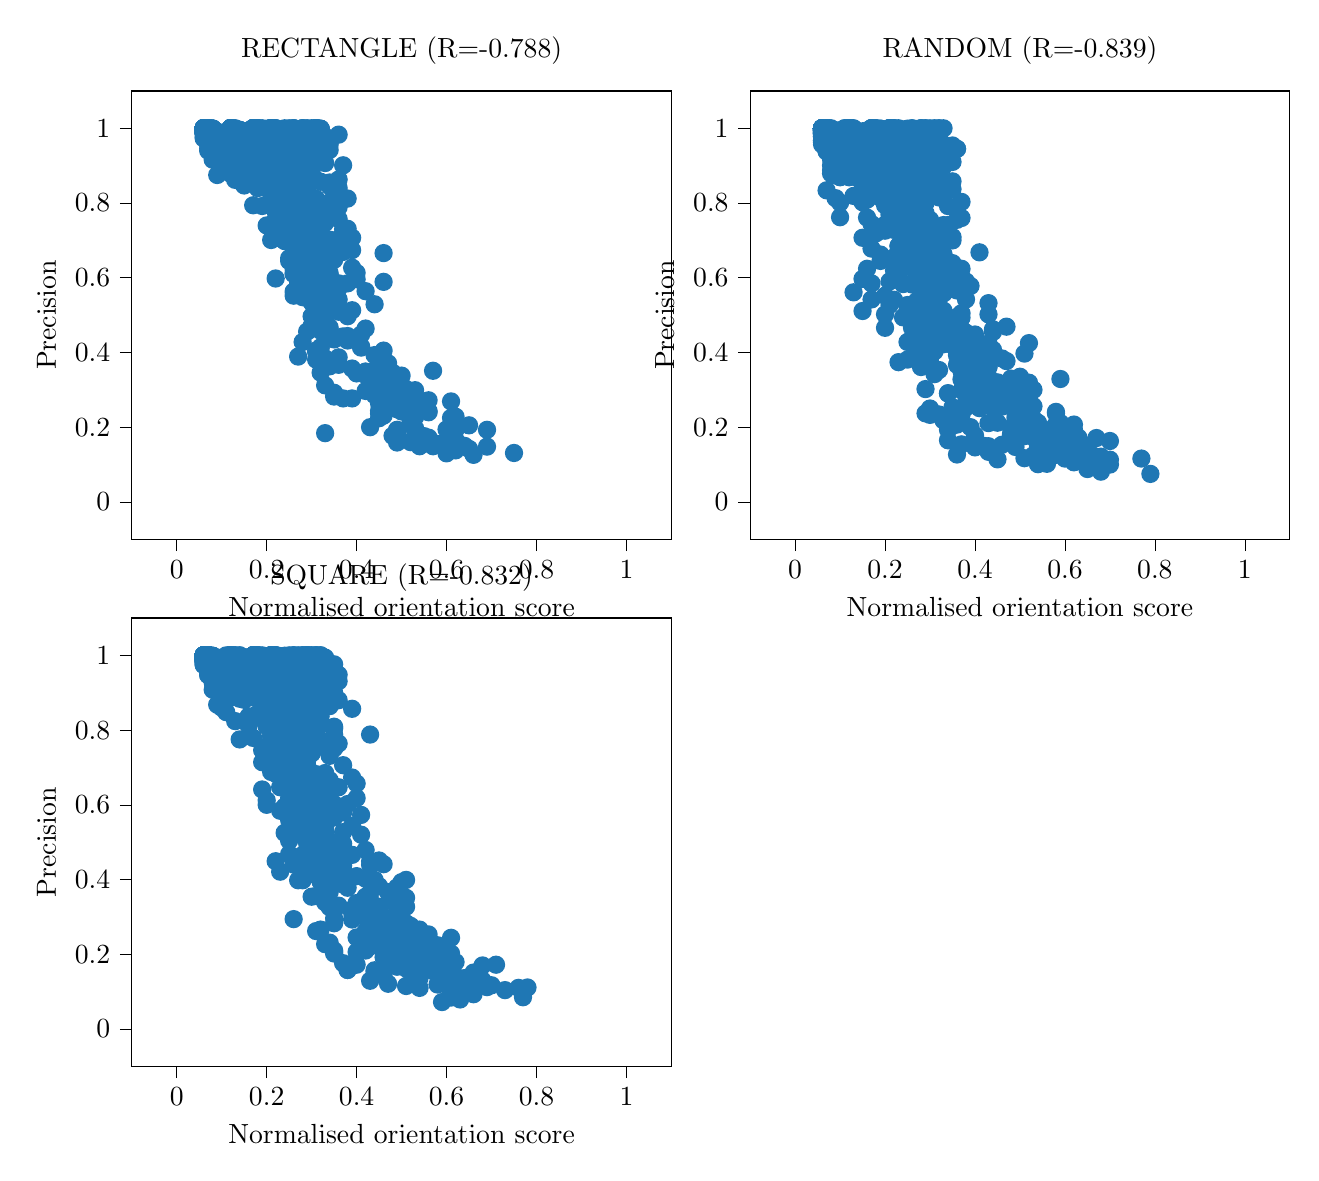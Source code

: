 % This file was created by tikzplotlib v0.9.4.
\begin{tikzpicture}

\definecolor{color0}{rgb}{0.122,0.467,0.706}

\begin{groupplot}[group style={group size=2 by 2}]
\nextgroupplot[
tick align=outside,
tick pos=left,
title={RECTANGLE (R=-0.788)},
x grid style={white!69.02!black},
xlabel={Normalised orientation score},
xmin=-0.1, xmax=1.1,
xtick style={color=black},
y grid style={white!69.02!black},
ylabel={Precision},
ymin=-0.1, ymax=1.1,
ytick style={color=black}
]
\addplot [semithick, color0, mark=*, mark size=3, mark options={solid}, only marks]
table {%
0.07 0.994
0.08 0.994
0.07 0.995
0.07 0.995
0.07 0.989
0.08 0.991
0.07 0.99
0.08 0.982
0.07 0.989
0.09 0.981
0.08 0.981
0.08 0.973
0.08 0.984
0.08 0.965
0.09 0.982
0.09 0.973
0.08 0.97
0.08 0.974
0.09 0.935
0.09 0.958
0.07 1
0.08 0.979
0.1 0.957
0.09 0.946
0.1 0.951
0.09 0.949
0.1 0.946
0.1 0.943
0.09 0.974
0.09 0.94
0.11 0.937
0.07 1
0.07 1
0.07 0.999
0.07 0.999
0.07 0.999
0.07 0.997
0.07 0.997
0.07 0.991
0.07 0.995
0.07 0.994
0.08 0.993
0.08 0.992
0.08 0.99
0.08 0.994
0.08 0.983
0.08 0.988
0.08 0.984
0.09 0.978
0.09 0.956
0.08 0.973
0.09 0.971
0.08 0.963
0.09 0.975
0.1 0.962
0.09 0.962
0.09 0.949
0.11 0.954
0.07 1
0.09 0.966
0.11 0.937
0.09 0.918
0.1 0.966
0.11 0.974
0.1 0.959
0.09 0.941
0.1 0.942
0.12 0.953
0.1 0.91
0.07 1
0.07 0.999
0.07 1
0.07 0.999
0.07 0.998
0.08 0.999
0.07 0.994
0.08 0.998
0.07 0.993
0.07 0.997
0.07 0.991
0.08 0.992
0.08 0.986
0.08 0.983
0.08 0.983
0.09 0.979
0.08 0.96
0.09 0.972
0.09 0.974
0.09 0.973
0.09 0.971
0.09 0.943
0.09 0.966
0.09 0.964
0.11 0.944
0.09 0.938
0.11 0.968
0.07 1
0.1 0.954
0.11 0.925
0.12 0.938
0.1 0.961
0.1 0.936
0.11 0.939
0.12 0.932
0.12 0.934
0.12 0.959
0.12 0.883
0.07 1
0.07 1
0.07 0.999
0.07 0.998
0.07 0.999
0.07 0.994
0.07 0.994
0.07 0.992
0.08 0.988
0.08 0.991
0.07 0.99
0.08 0.985
0.08 0.984
0.08 0.987
0.08 0.97
0.08 0.981
0.09 0.978
0.09 0.969
0.09 0.955
0.09 0.959
0.09 0.979
0.09 0.964
0.1 0.951
0.1 0.952
0.1 0.921
0.09 0.939
0.1 0.945
0.07 1
0.11 0.945
0.11 0.908
0.17 0.957
0.11 0.937
0.13 0.862
0.11 0.945
0.11 0.931
0.15 0.878
0.17 0.794
0.21 0.846
0.07 1
0.07 0.999
0.07 0.999
0.07 0.999
0.07 0.998
0.07 0.998
0.07 0.996
0.07 0.993
0.07 0.987
0.08 0.989
0.08 0.979
0.08 0.982
0.08 0.982
0.08 0.98
0.09 0.976
0.08 0.976
0.08 0.978
0.09 0.967
0.1 0.967
0.09 0.945
0.1 0.95
0.09 0.954
0.1 0.928
0.1 0.939
0.09 0.935
0.1 0.927
0.1 0.963
0.07 1
0.11 0.917
0.1 0.929
0.11 0.937
0.11 0.946
0.11 0.939
0.12 0.91
0.12 0.904
0.11 0.925
0.12 0.935
0.13 0.868
0.07 0.999
0.07 0.999
0.07 0.998
0.07 0.998
0.07 0.996
0.07 0.996
0.07 0.994
0.07 1
0.07 1
0.07 0.998
0.07 0.997
0.07 0.999
0.07 0.998
0.08 0.998
0.08 0.999
0.07 0.998
0.07 0.998
0.07 0.995
0.08 0.989
0.07 0.998
0.08 0.992
0.07 0.996
0.07 0.989
0.07 0.998
0.08 0.996
0.08 0.986
0.07 0.999
0.07 1
0.08 0.992
0.08 0.996
0.07 0.99
0.09 0.979
0.08 0.989
0.09 0.981
0.07 0.998
0.08 0.975
0.08 0.99
0.08 0.991
0.07 1
0.07 1
0.07 1
0.07 1
0.07 0.999
0.07 1
0.07 1
0.07 0.999
0.08 0.998
0.07 0.997
0.08 0.999
0.07 1
0.07 0.999
0.08 0.999
0.07 0.995
0.07 0.998
0.08 0.992
0.08 0.995
0.08 0.984
0.07 0.985
0.07 0.989
0.08 0.986
0.08 0.995
0.09 0.991
0.08 0.989
0.08 0.985
0.08 0.986
0.07 1
0.08 0.978
0.09 0.981
0.08 0.961
0.08 0.99
0.08 0.982
0.1 0.96
0.09 0.97
0.1 0.979
0.08 0.974
0.09 0.99
0.07 1
0.07 1
0.07 1
0.07 1
0.07 1
0.07 0.999
0.07 1
0.08 0.999
0.07 0.997
0.07 0.993
0.07 0.996
0.07 0.999
0.07 0.994
0.07 0.998
0.08 0.999
0.07 0.985
0.08 0.989
0.08 0.995
0.08 0.988
0.08 0.989
0.08 0.982
0.08 0.992
0.08 0.993
0.09 0.978
0.08 0.989
0.08 0.985
0.08 0.984
0.07 1
0.08 0.958
0.08 0.964
0.09 0.969
0.09 0.972
0.09 0.875
0.1 0.963
0.1 0.949
0.09 0.98
0.1 0.959
0.1 0.978
0.07 1
0.07 1
0.07 0.998
0.07 0.999
0.07 0.998
0.07 0.996
0.07 0.999
0.07 0.998
0.07 0.995
0.07 0.996
0.07 0.996
0.08 0.988
0.07 0.99
0.08 0.995
0.08 0.992
0.07 0.984
0.08 0.988
0.08 0.986
0.08 0.992
0.08 0.98
0.09 0.983
0.09 0.961
0.09 0.978
0.08 0.987
0.08 0.975
0.09 0.965
0.09 0.966
0.07 1
0.08 0.974
0.08 0.949
0.1 0.955
0.1 0.954
0.09 0.958
0.09 0.951
0.1 0.954
0.1 0.971
0.11 0.962
0.1 0.957
0.07 1
0.07 1
0.07 0.999
0.07 0.999
0.07 1
0.07 0.999
0.22 0.975
0.33 0.978
0.07 0.996
0.22 0.97
0.26 0.965
0.3 0.928
0.33 0.946
0.24 0.941
0.35 0.844
0.35 0.845
0.24 0.893
0.23 0.865
0.31 0.743
0.34 0.702
0.38 0.585
0.35 0.659
0.31 0.571
0.34 0.675
0.5 0.338
0.41 0.413
0.47 0.312
0.31 1
0.53 0.299
0.32 0.412
0.44 0.291
0.47 0.27
0.53 0.227
0.45 0.224
0.45 0.236
0.52 0.213
0.46 0.231
0.49 0.193
0.31 0.999
0.32 0.999
0.3 0.997
0.27 0.996
0.29 0.992
0.26 0.992
0.29 0.987
0.31 0.989
0.33 0.956
0.27 0.97
0.29 0.95
0.28 0.952
0.34 0.942
0.28 0.929
0.26 0.954
0.35 0.808
0.3 0.916
0.42 0.564
0.39 0.513
0.44 0.529
0.33 0.786
0.44 0.393
0.38 0.432
0.41 0.416
0.57 0.351
0.51 0.302
0.43 0.334
0.31 1
0.44 0.302
0.55 0.269
0.51 0.274
0.5 0.242
0.53 0.19
0.62 0.228
0.55 0.176
0.53 0.174
0.49 0.179
0.52 0.252
0.28 1
0.31 1
0.3 0.999
0.25 0.996
0.3 0.998
0.26 0.986
0.31 0.986
0.3 0.97
0.28 0.968
0.25 0.973
0.24 0.942
0.37 0.901
0.33 0.907
0.3 0.879
0.29 0.917
0.35 0.765
0.28 0.877
0.46 0.589
0.36 0.757
0.38 0.497
0.37 0.443
0.48 0.346
0.42 0.349
0.35 0.435
0.61 0.269
0.47 0.346
0.52 0.256
0.24 1
0.51 0.26
0.42 0.297
0.49 0.248
0.61 0.225
0.52 0.209
0.49 0.191
0.62 0.138
0.52 0.16
0.6 0.13
0.6 0.164
0.31 0.999
0.31 0.999
0.26 0.998
0.24 0.997
0.31 0.99
0.25 0.993
0.36 0.983
0.27 0.98
0.26 0.986
0.3 0.952
0.27 0.926
0.25 0.946
0.26 0.932
0.29 0.887
0.38 0.812
0.37 0.73
0.27 0.813
0.31 0.683
0.34 0.637
0.36 0.509
0.38 0.444
0.44 0.353
0.34 0.575
0.53 0.262
0.56 0.24
0.39 0.277
0.45 0.263
0.31 1
0.62 0.193
0.32 0.346
0.49 0.168
0.6 0.194
0.64 0.15
0.49 0.159
0.61 0.161
0.58 0.155
0.75 0.131
0.62 0.166
0.32 0.999
0.27 0.995
0.32 0.996
0.3 0.992
0.26 0.99
0.24 0.984
0.23 0.982
0.24 0.971
0.25 0.962
0.29 0.945
0.28 0.931
0.27 0.894
0.29 0.861
0.27 0.863
0.28 0.904
0.35 0.648
0.37 0.669
0.36 0.704
0.4 0.596
0.47 0.371
0.45 0.36
0.46 0.328
0.45 0.298
0.5 0.274
0.44 0.286
0.56 0.243
0.65 0.205
0.26 1
0.56 0.172
0.35 0.282
0.69 0.193
0.53 0.197
0.65 0.142
0.69 0.148
0.54 0.149
0.48 0.177
0.57 0.149
0.66 0.126
0.26 1
0.32 0.997
0.26 0.998
0.23 0.994
0.23 0.99
0.22 0.992
0.32 0.981
0.27 0.996
0.29 0.998
0.23 0.995
0.3 0.999
0.29 0.997
0.22 0.995
0.34 0.956
0.22 0.984
0.24 0.997
0.29 0.978
0.28 0.976
0.23 0.984
0.34 0.802
0.22 0.95
0.38 0.731
0.26 0.967
0.23 0.877
0.23 0.901
0.39 0.707
0.23 0.842
0.28 1
0.34 0.586
0.29 0.561
0.25 0.905
0.31 0.6
0.35 0.559
0.22 0.598
0.26 0.552
0.33 0.519
0.29 0.598
0.27 0.656
0.31 1
0.31 1
0.29 0.997
0.3 1
0.29 0.999
0.31 1
0.29 1
0.32 0.992
0.24 0.994
0.25 0.991
0.29 0.991
0.22 0.996
0.22 0.97
0.21 0.986
0.22 0.963
0.28 0.945
0.29 0.954
0.24 0.942
0.31 0.926
0.28 0.895
0.32 0.928
0.39 0.674
0.4 0.613
0.31 0.706
0.31 0.595
0.34 0.569
0.36 0.542
0.31 1
0.34 0.467
0.26 0.622
0.36 0.585
0.27 0.583
0.35 0.519
0.42 0.348
0.31 0.381
0.36 0.367
0.31 0.402
0.32 0.414
0.28 1
0.26 0.999
0.31 1
0.29 0.999
0.3 0.998
0.29 0.996
0.28 0.991
0.24 0.996
0.21 0.994
0.26 0.986
0.25 0.979
0.3 0.976
0.3 0.93
0.29 0.922
0.34 0.845
0.27 0.955
0.36 0.789
0.24 0.943
0.46 0.666
0.36 0.84
0.23 0.919
0.28 0.883
0.31 0.599
0.3 0.497
0.39 0.627
0.38 0.437
0.26 0.563
0.28 1
0.38 0.435
0.29 0.456
0.41 0.448
0.4 0.344
0.48 0.305
0.46 0.317
0.49 0.265
0.42 0.339
0.37 0.277
0.31 0.405
0.31 1
0.25 1
0.32 0.998
0.32 0.998
0.29 0.996
0.31 0.996
0.25 0.995
0.28 0.995
0.22 0.992
0.33 0.972
0.24 0.972
0.25 0.976
0.23 0.959
0.3 0.911
0.31 0.95
0.22 0.929
0.26 0.866
0.36 0.863
0.31 0.862
0.28 0.764
0.24 0.727
0.32 0.618
0.34 0.607
0.46 0.405
0.32 0.458
0.35 0.442
0.32 0.38
0.31 1
0.36 0.387
0.5 0.313
0.54 0.257
0.56 0.272
0.47 0.258
0.39 0.357
0.51 0.273
0.45 0.244
0.46 0.268
0.35 0.292
0.26 1
0.28 0.999
0.26 1
0.23 0.995
0.28 0.997
0.22 0.995
0.22 0.993
0.07 0.998
0.06 0.998
0.07 0.992
0.06 0.999
0.07 0.998
0.06 0.997
0.06 0.998
0.07 0.992
0.07 0.994
0.07 0.993
0.07 0.988
0.07 0.988
0.07 0.991
0.07 0.987
0.07 0.976
0.07 0.994
0.07 0.983
0.07 0.99
0.07 0.981
0.06 0.977
0.07 1
0.07 0.94
0.08 0.965
0.08 0.979
0.1 0.977
0.08 0.961
0.08 0.989
0.08 0.976
0.08 0.946
0.07 0.959
0.08 0.974
0.07 1
0.07 1
0.07 0.999
0.06 1
0.07 0.999
0.06 1
0.06 1
0.06 1
0.07 0.999
0.07 0.999
0.07 1
0.06 0.998
0.06 0.999
0.06 0.991
0.07 0.995
0.07 0.995
0.06 0.988
0.07 0.995
0.07 0.995
0.07 0.978
0.08 0.976
0.07 0.977
0.07 0.979
0.06 0.987
0.08 0.966
0.07 0.946
0.08 0.984
0.07 1
0.07 0.974
0.07 0.984
0.08 0.98
0.1 0.964
0.07 0.968
0.09 0.958
0.08 0.916
0.08 0.947
0.09 0.951
0.1 0.938
0.07 1
0.06 1
0.06 1
0.07 0.999
0.07 1
0.06 1
0.06 0.999
0.06 1
0.06 0.999
0.07 0.997
0.06 0.996
0.07 0.994
0.07 0.996
0.07 0.993
0.07 0.985
0.07 0.998
0.07 0.986
0.07 0.987
0.07 0.976
0.08 0.97
0.07 0.976
0.07 0.975
0.07 0.96
0.07 0.99
0.08 0.977
0.08 0.975
0.07 0.981
0.07 1
0.08 0.965
0.09 0.979
0.07 0.966
0.1 0.937
0.08 0.969
0.09 0.931
0.1 0.929
0.09 0.951
0.09 0.968
0.11 0.971
0.07 1
0.07 1
0.06 1
0.07 1
0.07 0.999
0.06 0.999
0.06 1
0.06 0.998
0.07 0.997
0.07 0.999
0.06 0.989
0.07 0.989
0.07 0.994
0.07 0.991
0.07 0.984
0.07 0.997
0.07 0.994
0.07 0.984
0.08 0.977
0.07 0.96
0.07 0.98
0.07 0.994
0.08 0.977
0.08 0.974
0.08 0.984
0.09 0.956
0.08 0.971
0.07 1
0.09 0.967
0.08 0.971
0.1 0.938
0.1 0.912
0.1 0.952
0.09 0.97
0.1 0.889
0.12 0.917
0.1 0.97
0.11 0.915
0.07 0.999
0.06 0.999
0.07 0.999
0.07 1
0.07 1
0.06 1
0.07 0.998
0.06 0.998
0.07 1
0.07 0.995
0.07 0.999
0.07 0.996
0.07 0.989
0.07 0.996
0.07 0.979
0.07 0.988
0.07 0.981
0.07 0.985
0.07 0.984
0.07 0.965
0.08 0.975
0.07 0.966
0.07 0.959
0.09 0.957
0.08 0.961
0.08 0.969
0.08 0.944
0.07 1
0.09 0.973
0.08 0.944
0.09 0.945
0.1 0.96
0.11 0.982
0.09 0.945
0.11 0.965
0.1 0.941
0.12 0.948
0.12 0.878
0.07 1
0.06 1
0.06 0.999
0.07 1
0.06 1
0.06 1
0.06 1
0.06 1
0.07 0.996
0.07 1
0.06 0.997
0.07 1
0.06 1
0.07 1
0.06 1
0.07 0.998
0.07 1
0.06 1
0.06 0.999
0.07 0.999
0.07 1
0.06 0.987
0.07 1
0.07 1
0.07 1
0.06 0.993
0.06 0.999
0.07 0.993
0.07 0.996
0.07 1
0.06 0.997
0.07 1
0.06 0.99
0.07 0.994
0.07 1
0.07 1
0.07 1
0.07 1
0.07 1
0.06 1
0.06 1
0.07 1
0.06 0.999
0.07 1
0.06 1
0.07 0.999
0.06 1
0.07 1
0.07 0.992
0.07 1
0.07 0.992
0.07 0.989
0.07 0.999
0.07 0.998
0.06 0.996
0.07 0.995
0.07 0.993
0.07 1
0.07 0.998
0.06 0.973
0.07 0.99
0.07 1
0.07 1
0.06 0.987
0.07 0.999
0.07 0.972
0.07 0.983
0.07 0.987
0.07 0.977
0.07 0.989
0.08 0.98
0.07 0.986
0.07 0.994
0.07 1
0.07 0.999
0.07 1
0.07 1
0.07 0.999
0.06 0.999
0.07 1
0.07 1
0.07 1
0.07 1
0.07 1
0.07 1
0.07 0.999
0.07 0.999
0.06 0.998
0.07 0.983
0.06 0.991
0.07 0.999
0.07 0.994
0.07 0.995
0.06 0.989
0.07 0.997
0.07 1
0.07 0.989
0.07 0.991
0.08 0.995
0.07 0.999
0.07 1
0.07 0.977
0.07 0.98
0.07 0.977
0.07 0.975
0.08 0.973
0.08 0.966
0.07 0.964
0.08 0.974
0.06 0.987
0.07 0.965
0.07 1
0.07 1
0.07 1
0.07 1
0.07 0.999
0.06 1
0.06 0.999
0.06 0.999
0.07 1
0.07 0.999
0.06 1
0.07 1
0.07 0.999
0.07 0.99
0.07 0.998
0.07 0.995
0.07 0.991
0.06 0.999
0.07 0.975
0.07 0.99
0.07 0.988
0.07 0.981
0.06 0.996
0.07 0.993
0.06 0.985
0.07 1
0.07 0.978
0.07 1
0.07 0.963
0.07 0.963
0.08 0.97
0.08 0.989
0.08 0.978
0.09 0.979
0.08 0.949
0.08 0.983
0.09 0.954
0.08 0.965
0.07 1
0.06 1
0.07 1
0.07 1
0.07 1
0.06 1
0.22 0.992
0.06 1
0.22 0.982
0.21 0.99
0.22 0.985
0.23 0.978
0.22 0.977
0.22 0.976
0.24 0.972
0.22 0.961
0.24 0.971
0.24 0.96
0.25 0.954
0.26 0.937
0.27 0.87
0.25 0.916
0.24 0.95
0.24 0.887
0.24 0.85
0.25 0.891
0.25 0.831
0.21 0.999
0.27 0.907
0.28 0.869
0.26 0.832
0.34 0.855
0.3 0.891
0.28 0.825
0.29 0.843
0.29 0.609
0.32 0.701
0.33 0.491
0.21 0.999
0.21 1
0.21 0.999
0.22 0.998
0.21 1
0.21 0.996
0.21 0.999
0.22 0.995
0.21 0.992
0.22 0.978
0.23 0.983
0.22 0.978
0.23 0.968
0.23 0.991
0.24 0.979
0.23 0.951
0.26 0.973
0.22 0.949
0.25 0.941
0.26 0.959
0.28 0.941
0.24 0.958
0.28 0.917
0.26 0.928
0.27 0.91
0.3 0.919
0.25 0.835
0.21 1
0.29 0.879
0.27 0.831
0.3 0.799
0.28 0.927
0.26 0.852
0.32 0.728
0.33 0.585
0.33 0.747
0.26 0.661
0.33 0.581
0.21 1
0.21 0.999
0.22 0.998
0.21 0.995
0.22 0.998
0.22 0.995
0.22 0.994
0.23 0.988
0.21 0.987
0.22 0.981
0.22 0.968
0.22 0.975
0.25 0.968
0.23 0.966
0.24 0.953
0.24 0.975
0.22 0.947
0.24 0.965
0.24 0.932
0.22 0.956
0.26 0.921
0.25 0.906
0.3 0.877
0.28 0.959
0.27 0.919
0.25 0.91
0.27 0.897
0.21 1
0.29 0.84
0.26 0.809
0.3 0.787
0.29 0.718
0.3 0.618
0.3 0.667
0.3 0.638
0.28 0.721
0.21 0.701
0.3 0.471
0.21 0.999
0.21 0.999
0.21 0.995
0.21 0.997
0.21 0.994
0.22 0.994
0.23 0.997
0.21 0.99
0.22 0.988
0.23 0.981
0.23 0.978
0.22 0.977
0.23 0.959
0.22 0.964
0.24 0.952
0.24 0.955
0.23 0.949
0.24 0.954
0.29 0.923
0.22 0.937
0.24 0.885
0.25 0.944
0.29 0.892
0.29 0.912
0.3 0.871
0.27 0.75
0.29 0.667
0.21 0.999
0.31 0.618
0.28 0.797
0.33 0.615
0.31 0.554
0.34 0.612
0.27 0.727
0.31 0.799
0.34 0.538
0.35 0.529
0.36 0.44
0.21 0.999
0.21 0.999
0.22 0.999
0.22 0.996
0.21 0.993
0.22 0.993
0.23 0.991
0.2 0.986
0.22 0.986
0.24 0.978
0.22 0.982
0.26 0.982
0.22 0.973
0.23 0.965
0.26 0.957
0.24 0.946
0.23 0.951
0.3 0.926
0.26 0.942
0.26 0.918
0.29 0.863
0.29 0.914
0.29 0.894
0.31 0.811
0.31 0.811
0.23 0.933
0.33 0.797
0.21 1
0.27 0.866
0.33 0.679
0.33 0.796
0.35 0.518
0.32 0.649
0.36 0.572
0.31 0.536
0.35 0.676
0.29 0.572
0.32 0.575
0.21 0.999
0.21 0.998
0.22 0.997
0.22 0.998
0.22 0.996
0.22 0.991
0.22 0.99
0.21 1
0.21 1
0.21 1
0.21 0.997
0.21 0.997
0.22 0.996
0.21 1
0.22 0.998
0.22 1
0.22 0.997
0.22 0.968
0.21 0.991
0.22 0.961
0.21 0.978
0.2 0.988
0.22 0.997
0.22 0.939
0.21 0.949
0.24 0.957
0.25 0.972
0.21 1
0.23 0.941
0.21 0.908
0.21 0.978
0.24 0.958
0.23 0.956
0.23 0.903
0.23 0.946
0.22 0.945
0.24 0.954
0.23 0.883
0.21 1
0.21 1
0.21 1
0.21 1
0.21 0.999
0.21 1
0.22 0.999
0.21 0.998
0.22 0.994
0.22 0.994
0.2 0.995
0.21 0.998
0.22 0.984
0.22 0.99
0.21 0.994
0.23 0.98
0.22 0.988
0.24 0.97
0.22 0.976
0.22 0.974
0.25 0.955
0.22 0.964
0.22 0.972
0.22 0.961
0.24 0.972
0.23 0.963
0.22 0.966
0.21 1
0.24 0.943
0.22 0.911
0.25 0.939
0.22 0.928
0.21 0.892
0.26 0.837
0.26 0.849
0.27 0.891
0.24 0.731
0.23 0.774
0.21 0.999
0.21 1
0.21 0.999
0.22 0.999
0.22 0.999
0.22 0.997
0.21 0.994
0.21 0.997
0.21 0.993
0.22 0.997
0.21 0.994
0.22 0.996
0.23 0.993
0.22 0.989
0.22 0.992
0.22 0.985
0.23 0.973
0.23 0.965
0.21 0.976
0.22 0.973
0.22 0.975
0.24 0.961
0.24 0.942
0.25 0.935
0.25 0.953
0.24 0.952
0.24 0.921
0.21 1
0.24 0.877
0.28 0.883
0.24 0.836
0.22 0.917
0.25 0.881
0.23 0.798
0.25 0.88
0.24 0.769
0.26 0.683
0.3 0.695
0.21 0.999
0.22 1
0.21 0.998
0.21 0.999
0.21 0.997
0.22 1
0.21 0.998
0.22 0.996
0.21 0.995
0.23 0.99
0.21 0.991
0.2 0.981
0.22 0.986
0.23 0.973
0.21 0.961
0.22 0.985
0.23 0.978
0.22 0.952
0.23 0.918
0.24 0.961
0.24 0.969
0.24 0.939
0.24 0.915
0.23 0.958
0.25 0.928
0.28 0.918
0.25 0.934
0.21 0.999
0.25 0.808
0.26 0.855
0.3 0.758
0.25 0.874
0.27 0.818
0.25 0.699
0.32 0.749
0.28 0.71
0.26 0.681
0.26 0.73
0.21 0.999
0.21 0.999
0.21 1
0.21 0.999
0.21 0.997
0.22 0.995
0.19 0.996
0.22 0.998
0.19 0.994
0.17 0.992
0.18 0.993
0.19 0.988
0.18 0.989
0.19 0.988
0.18 0.977
0.2 0.969
0.19 0.961
0.22 0.96
0.19 0.944
0.22 0.956
0.21 0.934
0.22 0.971
0.21 0.942
0.21 0.933
0.2 0.911
0.23 0.865
0.23 0.896
0.17 1
0.23 0.838
0.22 0.824
0.22 0.888
0.23 0.883
0.25 0.714
0.25 0.762
0.22 0.794
0.27 0.808
0.24 0.698
0.26 0.76
0.18 0.999
0.17 0.999
0.17 0.999
0.17 0.999
0.18 0.996
0.18 0.999
0.18 0.991
0.17 0.996
0.18 0.993
0.17 0.993
0.18 0.983
0.18 0.988
0.19 0.979
0.19 0.976
0.2 0.981
0.17 0.976
0.2 0.967
0.2 0.961
0.2 0.954
0.24 0.942
0.21 0.925
0.23 0.913
0.24 0.928
0.22 0.847
0.22 0.833
0.24 0.913
0.21 0.802
0.17 1
0.24 0.8
0.25 0.756
0.25 0.84
0.26 0.816
0.23 0.713
0.26 0.612
0.27 0.658
0.26 0.687
0.33 0.556
0.26 0.641
0.17 1
0.18 0.998
0.18 0.999
0.17 0.998
0.18 0.998
0.17 0.999
0.18 0.994
0.18 0.99
0.18 0.987
0.18 0.986
0.18 0.984
0.18 0.981
0.2 0.981
0.2 0.979
0.2 0.954
0.21 0.959
0.21 0.953
0.2 0.947
0.21 0.941
0.21 0.928
0.18 0.92
0.22 0.89
0.21 0.904
0.27 0.881
0.21 0.841
0.22 0.778
0.22 0.752
0.17 1
0.22 0.858
0.25 0.76
0.29 0.764
0.25 0.799
0.23 0.749
0.25 0.645
0.27 0.629
0.27 0.634
0.36 0.518
0.34 0.52
0.17 0.999
0.2 0.999
0.17 0.998
0.17 0.998
0.18 0.998
0.17 0.996
0.18 0.994
0.16 0.991
0.17 0.993
0.19 0.986
0.19 0.991
0.2 0.98
0.2 0.974
0.21 0.979
0.19 0.961
0.19 0.939
0.19 0.95
0.19 0.94
0.25 0.929
0.2 0.955
0.21 0.917
0.19 0.91
0.25 0.833
0.23 0.848
0.22 0.862
0.24 0.831
0.23 0.74
0.17 0.999
0.26 0.826
0.26 0.766
0.28 0.797
0.26 0.759
0.27 0.768
0.25 0.652
0.34 0.554
0.28 0.596
0.27 0.588
0.32 0.613
0.19 0.999
0.18 0.999
0.17 0.997
0.17 0.998
0.18 0.996
0.19 0.995
0.18 0.99
0.17 0.987
0.19 0.991
0.18 0.98
0.19 0.971
0.19 0.974
0.19 0.971
0.19 0.963
0.2 0.946
0.22 0.957
0.22 0.956
0.21 0.938
0.21 0.943
0.22 0.887
0.22 0.905
0.24 0.854
0.23 0.791
0.22 0.756
0.23 0.855
0.25 0.759
0.24 0.812
0.18 1
0.25 0.782
0.26 0.689
0.3 0.679
0.3 0.735
0.28 0.628
0.35 0.653
0.28 0.548
0.3 0.534
0.42 0.464
0.3 0.579
0.18 0.999
0.18 0.997
0.17 0.999
0.17 0.996
0.19 0.993
0.19 0.996
0.17 0.991
0.18 1
0.17 1
0.17 0.997
0.17 0.999
0.17 0.997
0.17 0.999
0.17 0.999
0.17 0.997
0.17 0.998
0.18 0.993
0.18 0.995
0.17 0.991
0.19 0.993
0.18 0.985
0.18 0.993
0.19 0.982
0.18 0.991
0.19 0.989
0.19 0.954
0.19 0.963
0.17 1
0.18 0.98
0.18 0.982
0.17 0.978
0.19 0.971
0.2 0.93
0.19 0.972
0.18 0.954
0.19 0.972
0.18 0.987
0.19 0.948
0.19 1
0.17 0.999
0.17 1
0.17 1
0.17 1
0.18 1
0.17 1
0.17 0.998
0.17 0.998
0.18 0.997
0.19 0.998
0.18 0.995
0.19 0.998
0.19 0.997
0.18 0.996
0.18 0.99
0.18 0.991
0.18 0.994
0.18 0.982
0.18 0.977
0.17 0.977
0.19 0.976
0.19 0.977
0.19 0.935
0.19 0.958
0.2 0.959
0.18 0.969
0.17 1
0.19 0.963
0.19 0.936
0.19 0.92
0.21 0.899
0.2 0.921
0.21 0.939
0.22 0.939
0.19 0.855
0.22 0.706
0.19 0.881
0.17 1
0.17 1
0.17 1
0.18 0.999
0.18 0.999
0.18 1
0.17 0.997
0.17 0.998
0.18 0.992
0.18 0.993
0.18 0.992
0.19 0.995
0.18 0.982
0.18 0.99
0.18 0.986
0.2 0.992
0.17 0.979
0.17 0.984
0.21 0.981
0.19 0.99
0.2 0.941
0.19 0.972
0.18 0.952
0.19 0.965
0.19 0.969
0.23 0.954
0.2 0.942
0.17 1
0.19 0.925
0.2 0.92
0.17 0.926
0.21 0.904
0.21 0.88
0.18 0.84
0.22 0.824
0.19 0.86
0.19 0.792
0.21 0.822
0.17 1
0.17 1
0.18 1
0.17 0.999
0.17 0.999
0.17 0.999
0.17 0.998
0.18 0.998
0.17 0.997
0.18 0.994
0.19 0.994
0.18 0.991
0.19 0.976
0.18 0.985
0.19 0.986
0.19 0.983
0.2 0.973
0.18 0.966
0.18 0.964
0.19 0.955
0.19 0.948
0.23 0.944
0.18 0.937
0.2 0.963
0.22 0.934
0.22 0.946
0.24 0.884
0.18 1
0.2 0.919
0.24 0.821
0.21 0.879
0.22 0.827
0.2 0.856
0.22 0.855
0.22 0.807
0.26 0.811
0.23 0.789
0.26 0.751
0.17 0.999
0.17 0.999
0.17 1
0.18 0.999
0.18 0.997
0.17 0.997
0.18 0.998
0.12 0.995
0.12 1
0.12 0.995
0.12 0.994
0.14 0.989
0.13 0.963
0.14 0.986
0.13 0.985
0.13 0.976
0.14 0.97
0.15 0.974
0.15 0.984
0.15 0.963
0.15 0.937
0.16 0.961
0.16 0.956
0.17 0.964
0.17 0.862
0.18 0.968
0.18 0.925
0.12 1
0.17 0.976
0.23 0.949
0.21 0.959
0.2 0.885
0.2 0.967
0.18 0.95
0.22 0.846
0.27 0.782
0.23 0.963
0.2 0.949
0.12 1
0.12 1
0.12 1
0.12 1
0.12 0.997
0.13 0.998
0.12 0.999
0.13 0.993
0.12 0.983
0.12 0.994
0.12 0.996
0.13 0.995
0.13 0.989
0.13 0.972
0.13 0.981
0.14 0.953
0.15 0.97
0.15 0.956
0.17 0.962
0.15 0.962
0.15 0.983
0.18 0.948
0.17 0.972
0.16 0.89
0.18 0.928
0.15 0.847
0.18 0.974
0.12 1
0.23 0.907
0.22 0.947
0.2 0.74
0.22 0.916
0.24 0.961
0.21 0.893
0.27 0.824
0.25 0.838
0.27 0.66
0.24 0.89
0.12 1
0.12 0.999
0.12 0.997
0.12 0.998
0.13 0.997
0.12 0.999
0.12 0.998
0.13 0.996
0.13 0.99
0.13 0.995
0.12 0.987
0.13 0.979
0.13 0.995
0.16 0.974
0.14 0.955
0.15 0.985
0.15 0.963
0.16 0.97
0.17 0.931
0.17 0.951
0.17 0.973
0.16 0.955
0.18 0.875
0.23 0.838
0.22 0.955
0.19 0.952
0.21 0.947
0.12 1
0.2 0.925
0.25 0.807
0.21 0.875
0.23 0.738
0.24 0.81
0.24 0.851
0.22 0.953
0.23 0.916
0.3 0.8
0.34 0.363
0.12 1
0.12 1
0.12 1
0.12 0.998
0.12 0.999
0.13 0.998
0.13 0.993
0.12 0.986
0.12 0.989
0.14 0.992
0.13 0.975
0.14 0.98
0.14 0.971
0.13 0.963
0.15 0.955
0.15 0.927
0.16 0.977
0.16 0.974
0.18 0.933
0.16 0.928
0.18 0.955
0.17 0.921
0.21 0.929
0.18 0.932
0.23 0.916
0.22 0.94
0.22 0.861
0.12 1
0.25 0.774
0.32 0.857
0.27 0.661
0.28 0.764
0.26 0.61
0.24 0.71
0.33 0.384
0.28 0.709
0.33 0.312
0.33 0.373
0.12 0.999
0.12 0.999
0.12 1
0.12 0.997
0.12 0.994
0.12 0.997
0.12 0.992
0.12 0.996
0.12 0.988
0.13 0.985
0.13 0.978
0.13 0.964
0.14 0.982
0.15 0.982
0.15 0.907
0.15 0.98
0.16 0.957
0.16 0.956
0.17 0.931
0.17 0.979
0.2 0.928
0.21 0.915
0.21 0.92
0.2 0.944
0.22 0.953
0.2 0.918
0.25 0.958
0.12 1
0.29 0.942
0.29 0.842
0.29 0.688
0.24 0.817
0.23 0.901
0.34 0.547
0.28 0.428
0.27 0.389
0.33 0.184
0.43 0.2
0.12 0.999
0.12 1
0.12 0.993
0.12 0.998
0.12 0.993
0.12 0.997
0.12 0.975
0.12 0.995
0.12 1
0.12 0.997
0.12 0.999
0.12 0.999
0.12 0.996
0.12 1
0.12 1
0.12 1
0.12 0.999
0.12 0.997
0.12 0.999
0.12 0.995
0.12 0.993
0.12 0.995
0.13 0.996
0.12 0.989
0.12 0.976
0.14 0.947
0.14 0.971
0.12 1
0.13 0.966
0.14 0.991
0.13 0.999
0.14 0.975
0.12 0.999
0.14 0.989
0.13 0.987
0.14 0.981
0.15 0.926
0.13 0.997
0.12 1
0.12 1
0.12 1
0.12 1
0.12 1
0.12 1
0.12 1
0.12 0.99
0.12 0.991
0.12 0.999
0.12 0.999
0.13 0.997
0.12 0.991
0.12 0.992
0.12 1
0.13 0.991
0.13 0.997
0.12 0.999
0.14 0.996
0.14 0.985
0.13 0.996
0.12 0.991
0.13 0.984
0.13 0.998
0.14 0.994
0.13 0.98
0.15 0.963
0.12 0.999
0.16 0.994
0.15 0.95
0.15 0.982
0.15 0.988
0.15 0.982
0.15 0.949
0.16 0.982
0.17 0.986
0.21 0.977
0.15 0.976
0.12 1
0.12 1
0.12 1
0.12 0.999
0.12 0.999
0.12 1
0.12 0.994
0.13 1
0.12 0.997
0.12 1
0.12 0.994
0.12 0.992
0.12 0.988
0.13 0.993
0.12 0.997
0.13 0.994
0.13 0.986
0.13 0.942
0.14 0.993
0.14 0.983
0.15 0.972
0.16 0.984
0.15 0.933
0.14 0.985
0.15 0.976
0.15 0.986
0.15 0.93
0.12 1
0.16 0.937
0.17 0.963
0.19 0.972
0.17 0.95
0.17 0.962
0.18 0.858
0.18 0.976
0.21 0.952
0.18 0.952
0.19 0.936
0.12 0.999
0.12 1
0.12 1
0.12 0.996
0.12 1
0.12 1
0.13 0.999
0.12 0.998
0.12 0.99
0.12 0.996
0.13 0.995
0.12 0.991
0.14 0.996
0.12 0.985
0.13 0.993
0.14 0.978
0.14 0.963
0.14 0.951
0.14 0.972
0.14 0.939
0.16 0.948
0.16 0.978
0.15 0.963
0.15 0.966
0.17 0.944
0.16 0.976
0.17 0.943
0.12 1
0.18 0.944
0.18 0.983
0.2 0.961
0.19 0.963
0.17 0.909
0.19 0.918
0.22 0.872
0.23 0.933
0.21 0.923
0.23 0.962
0.12 1
0.12 1
0.12 0.996
0.12 0.998
0.12 1
0.13 0.998
0.12 0.999
};

\nextgroupplot[
tick align=outside,
tick pos=left,
title={RANDOM (R=-0.839)},
x grid style={white!69.02!black},
xlabel={Normalised orientation score},
xmin=-0.1, xmax=1.1,
xtick style={color=black},
y grid style={white!69.02!black},
ylabel={Precision},
ymin=-0.1, ymax=1.1,
ytick style={color=black}
]
\addplot [semithick, color0, mark=*, mark size=3, mark options={solid}, only marks]
table {%
0.07 0.992
0.07 0.992
0.08 0.989
0.08 0.988
0.08 0.979
0.08 0.985
0.08 0.985
0.08 0.992
0.08 0.975
0.08 0.981
0.08 0.976
0.09 0.979
0.08 0.96
0.09 0.972
0.09 0.965
0.08 0.967
0.08 0.965
0.09 0.964
0.1 0.943
0.09 0.958
0.07 0.999
0.1 0.93
0.1 0.96
0.09 0.969
0.09 0.926
0.1 0.929
0.1 0.96
0.11 0.942
0.1 0.876
0.09 0.949
0.1 0.965
0.07 1
0.07 0.999
0.07 1
0.07 0.998
0.07 0.998
0.08 0.997
0.07 0.997
0.07 0.994
0.07 0.994
0.08 0.986
0.08 0.983
0.07 0.984
0.08 0.982
0.07 0.975
0.08 0.973
0.09 0.972
0.08 0.984
0.1 0.931
0.08 0.959
0.08 0.96
0.08 0.953
0.09 0.967
0.08 0.969
0.09 0.948
0.08 0.929
0.1 0.932
0.1 0.949
0.07 1
0.1 0.937
0.1 0.927
0.11 0.962
0.1 0.935
0.12 0.944
0.12 0.927
0.12 0.899
0.16 0.848
0.15 0.707
0.2 0.502
0.07 0.999
0.07 0.999
0.07 0.997
0.07 0.999
0.07 0.996
0.07 0.995
0.07 0.995
0.08 0.992
0.08 0.988
0.08 0.983
0.07 0.986
0.08 0.98
0.07 0.989
0.08 0.98
0.08 0.964
0.08 0.98
0.08 0.964
0.08 0.951
0.09 0.921
0.09 0.962
0.09 0.941
0.1 0.934
0.1 0.931
0.09 0.937
0.08 0.925
0.11 0.941
0.09 0.947
0.07 1
0.13 0.919
0.12 0.869
0.11 0.952
0.1 0.87
0.17 0.893
0.16 0.809
0.16 0.761
0.14 0.866
0.13 0.819
0.07 0.998
0.17 0.542
0.07 0.999
0.07 0.996
0.07 0.997
0.07 0.997
0.07 0.995
0.08 0.996
0.07 0.989
0.08 0.99
0.08 0.985
0.08 0.989
0.07 0.984
0.07 0.978
0.08 0.97
0.09 0.967
0.09 0.964
0.08 0.959
0.08 0.96
0.08 0.962
0.1 0.96
0.09 0.942
0.09 0.942
0.1 0.936
0.08 0.916
0.1 0.948
0.12 0.945
0.1 0.937
0.07 0.999
0.16 0.826
0.16 0.816
0.1 0.762
0.11 0.899
0.1 0.904
0.19 0.645
0.15 0.808
0.25 0.513
0.25 0.381
0.23 0.374
0.07 0.998
0.07 0.998
0.07 0.997
0.07 0.998
0.07 0.996
0.07 0.996
0.07 0.989
0.07 0.99
0.07 0.983
0.08 0.986
0.08 0.971
0.08 0.984
0.09 0.974
0.08 0.959
0.08 0.974
0.08 0.973
0.08 0.952
0.09 0.96
0.1 0.941
0.09 0.948
0.08 0.955
0.1 0.931
0.11 0.954
0.1 0.907
0.09 0.92
0.12 0.948
0.1 0.916
0.07 0.999
0.1 0.876
0.14 0.905
0.14 0.904
0.24 0.693
0.14 0.904
0.16 0.624
0.21 0.527
0.13 0.561
0.15 0.597
0.07 0.999
0.29 0.237
0.07 0.998
0.07 0.995
0.07 0.997
0.07 0.998
0.07 0.994
0.07 0.991
0.07 0.998
0.07 1
0.08 0.998
0.07 0.999
0.07 0.997
0.07 0.998
0.07 0.996
0.07 0.998
0.07 0.998
0.07 0.993
0.08 0.98
0.07 0.988
0.08 0.998
0.08 0.997
0.07 0.989
0.07 0.994
0.07 0.988
0.07 0.994
0.08 0.983
0.08 0.987
0.07 1
0.08 0.986
0.08 0.98
0.08 0.974
0.08 0.992
0.09 0.995
0.09 0.978
0.08 0.975
0.08 0.985
0.08 0.998
0.08 0.988
0.07 1
0.07 1
0.07 1
0.07 0.999
0.07 0.999
0.07 1
0.07 0.999
0.07 0.997
0.07 1
0.07 0.999
0.07 0.997
0.07 0.998
0.07 0.98
0.08 0.992
0.07 0.995
0.07 0.989
0.08 0.993
0.07 0.996
0.08 0.989
0.08 0.99
0.08 0.976
0.09 0.983
0.08 0.99
0.08 0.981
0.08 0.989
0.08 0.974
0.08 0.963
0.07 1
0.08 0.965
0.08 0.95
0.09 0.976
0.09 0.976
0.08 0.957
0.08 0.982
0.09 0.965
0.09 0.982
0.08 0.934
0.09 0.979
0.07 1
0.07 1
0.07 0.999
0.07 1
0.07 0.999
0.07 0.998
0.07 0.998
0.07 0.998
0.08 0.994
0.07 0.998
0.08 0.995
0.07 0.999
0.07 0.985
0.07 0.996
0.08 0.991
0.07 0.986
0.08 0.987
0.08 0.983
0.08 0.981
0.08 0.978
0.08 0.982
0.08 0.98
0.08 0.983
0.08 0.964
0.08 0.969
0.09 0.942
0.09 0.979
0.07 1
0.08 0.97
0.08 0.969
0.09 0.952
0.09 0.97
0.09 0.981
0.08 0.943
0.1 0.933
0.09 0.945
0.09 0.956
0.09 0.941
0.07 0.999
0.07 1
0.07 1
0.07 1
0.07 0.999
0.07 1
0.07 0.998
0.07 0.997
0.07 0.994
0.07 0.994
0.07 0.986
0.07 0.989
0.08 0.985
0.08 0.977
0.08 0.994
0.08 0.989
0.08 0.981
0.08 0.955
0.08 0.979
0.08 0.972
0.08 0.968
0.08 0.975
0.08 0.951
0.08 0.975
0.08 0.96
0.08 0.957
0.09 0.967
0.07 0.999
0.09 0.94
0.13 0.968
0.09 0.934
0.1 0.954
0.08 0.955
0.1 0.929
0.09 0.91
0.09 0.962
0.1 0.801
0.15 0.802
0.07 1
0.07 1
0.07 1
0.07 0.999
0.08 0.998
0.07 0.998
0.24 0.981
0.07 0.997
0.28 0.981
0.35 0.937
0.31 0.877
0.3 0.901
0.25 0.866
0.25 0.84
0.38 0.59
0.35 0.709
0.32 0.55
0.3 0.492
0.44 0.407
0.38 0.453
0.43 0.361
0.5 0.293
0.43 0.362
0.42 0.359
0.5 0.249
0.59 0.211
0.55 0.196
0.29 1
0.56 0.18
0.64 0.154
0.59 0.154
0.58 0.207
0.53 0.181
0.58 0.145
0.61 0.129
0.59 0.128
0.56 0.138
0.3 1
0.62 0.123
0.25 0.997
0.27 0.996
0.27 0.996
0.28 0.99
0.28 0.987
0.3 0.973
0.33 0.943
0.31 0.86
0.25 0.956
0.27 0.852
0.3 0.839
0.32 0.846
0.39 0.578
0.35 0.587
0.34 0.643
0.36 0.578
0.32 0.583
0.47 0.377
0.38 0.385
0.53 0.3
0.4 0.312
0.5 0.256
0.51 0.309
0.53 0.256
0.53 0.199
0.62 0.193
0.31 0.998
0.54 0.212
0.53 0.183
0.57 0.179
0.57 0.157
0.34 0.207
0.49 0.147
0.65 0.115
0.62 0.116
0.56 0.102
0.66 0.112
0.28 0.997
0.27 0.998
0.29 0.995
0.22 0.987
0.32 0.985
0.27 0.99
0.29 0.97
0.29 0.961
0.35 0.954
0.26 0.894
0.28 0.888
0.3 0.87
0.41 0.668
0.43 0.502
0.33 0.615
0.44 0.399
0.48 0.33
0.4 0.317
0.42 0.376
0.52 0.319
0.45 0.256
0.52 0.243
0.51 0.181
0.48 0.198
0.52 0.2
0.56 0.171
0.53 0.173
0.26 0.999
0.6 0.154
0.66 0.126
0.67 0.171
0.53 0.125
0.56 0.131
0.56 0.121
0.62 0.106
0.77 0.116
0.67 0.112
0.63 0.123
0.28 0.999
0.28 1
0.26 0.992
0.22 0.99
0.25 0.994
0.21 0.985
0.27 0.979
0.3 0.973
0.28 0.889
0.26 0.92
0.24 0.925
0.23 0.879
0.38 0.576
0.41 0.418
0.51 0.397
0.33 0.663
0.47 0.299
0.45 0.32
0.41 0.307
0.44 0.287
0.46 0.255
0.45 0.284
0.62 0.207
0.61 0.169
0.59 0.16
0.51 0.176
0.28 0.998
0.67 0.12
0.62 0.146
0.56 0.15
0.58 0.126
0.64 0.14
0.61 0.145
0.6 0.118
0.64 0.136
0.68 0.121
0.6 0.116
0.62 0.113
0.31 0.996
0.3 0.996
0.22 0.992
0.27 0.986
0.28 0.983
0.33 0.957
0.34 0.946
0.25 0.973
0.33 0.898
0.3 0.914
0.32 0.815
0.37 0.76
0.37 0.624
0.37 0.59
0.46 0.384
0.52 0.425
0.48 0.324
0.5 0.335
0.58 0.241
0.58 0.237
0.5 0.276
0.59 0.188
0.6 0.187
0.63 0.163
0.6 0.198
0.7 0.163
0.59 0.189
0.33 1
0.63 0.172
0.7 0.1
0.64 0.116
0.61 0.156
0.66 0.117
0.7 0.113
0.62 0.108
0.79 0.075
0.65 0.088
0.68 0.081
0.28 0.998
0.26 0.994
0.21 0.988
0.24 0.993
0.29 0.977
0.29 0.992
0.27 0.943
0.32 0.991
0.26 0.99
0.26 0.996
0.21 0.983
0.35 0.936
0.29 0.971
0.27 0.975
0.3 0.876
0.25 0.936
0.27 0.854
0.27 0.968
0.29 0.921
0.27 0.763
0.26 0.898
0.33 0.731
0.26 0.855
0.36 0.79
0.33 0.706
0.37 0.575
0.28 0.545
0.28 1
0.25 0.776
0.28 0.498
0.23 0.6
0.28 0.804
0.4 0.448
0.2 0.466
0.32 0.504
0.33 0.489
0.41 0.354
0.36 0.495
0.31 1
0.31 0.999
0.31 0.999
0.29 1
0.24 0.996
0.28 0.999
0.24 0.981
0.29 0.992
0.27 0.99
0.33 0.931
0.26 0.99
0.31 0.953
0.32 0.839
0.3 0.913
0.32 0.879
0.23 0.974
0.3 0.867
0.27 0.747
0.3 0.896
0.24 0.948
0.32 0.572
0.37 0.493
0.32 0.635
0.32 0.464
0.33 0.428
0.26 0.687
0.34 0.483
0.25 0.999
0.27 0.534
0.35 0.612
0.43 0.284
0.38 0.294
0.3 0.367
0.44 0.252
0.5 0.212
0.37 0.233
0.42 0.357
0.38 0.253
0.32 1
0.26 1
0.28 0.995
0.29 0.999
0.28 0.994
0.26 0.997
0.31 0.996
0.27 0.984
0.36 0.945
0.23 0.945
0.35 0.91
0.24 0.962
0.21 0.948
0.29 0.871
0.36 0.755
0.34 0.741
0.34 0.603
0.38 0.542
0.35 0.639
0.38 0.581
0.28 0.7
0.33 0.422
0.31 0.484
0.38 0.35
0.43 0.318
0.45 0.289
0.49 0.266
0.25 0.998
0.38 0.317
0.41 0.293
0.38 0.266
0.5 0.258
0.48 0.27
0.43 0.211
0.53 0.222
0.59 0.153
0.49 0.238
0.48 0.181
0.32 1
0.26 1
0.26 0.996
0.27 0.996
0.26 0.986
0.23 0.995
0.22 0.994
0.31 0.98
0.36 0.945
0.35 0.858
0.22 0.963
0.32 0.879
0.34 0.792
0.37 0.803
0.33 0.741
0.36 0.566
0.47 0.469
0.32 0.727
0.44 0.462
0.42 0.378
0.27 0.505
0.43 0.424
0.36 0.367
0.43 0.334
0.4 0.354
0.41 0.308
0.49 0.205
0.28 1
0.49 0.216
0.52 0.277
0.45 0.212
0.52 0.225
0.55 0.181
0.49 0.226
0.57 0.143
0.54 0.151
0.65 0.137
0.54 0.182
0.29 0.999
0.23 0.999
0.23 0.995
0.22 0.991
0.29 0.996
0.3 0.99
0.21 0.981
0.07 1
0.06 0.993
0.06 0.999
0.06 0.994
0.07 0.997
0.07 0.992
0.06 0.99
0.06 0.993
0.07 0.991
0.07 0.98
0.06 0.968
0.07 0.979
0.06 0.986
0.06 0.964
0.07 0.979
0.07 0.967
0.07 0.962
0.07 0.981
0.07 0.985
0.07 0.961
0.07 1
0.09 0.974
0.07 0.949
0.08 0.988
0.08 0.958
0.08 0.978
0.08 0.879
0.09 0.97
0.09 0.963
0.07 0.834
0.08 0.943
0.07 0.999
0.07 1
0.06 0.999
0.06 1
0.07 1
0.06 0.998
0.07 0.998
0.07 0.998
0.07 0.997
0.06 0.997
0.07 0.995
0.06 0.996
0.06 0.987
0.06 0.989
0.07 0.996
0.07 0.982
0.06 0.986
0.07 0.992
0.06 0.979
0.07 0.972
0.07 0.988
0.06 0.957
0.08 0.956
0.07 0.977
0.07 0.996
0.08 0.969
0.07 0.952
0.07 1
0.07 0.974
0.08 0.976
0.08 0.989
0.08 0.888
0.1 0.978
0.09 0.957
0.08 0.955
0.08 0.953
0.08 0.984
0.11 0.936
0.06 1
0.07 0.999
0.06 1
0.06 0.995
0.07 0.998
0.07 0.996
0.06 1
0.06 0.995
0.06 0.998
0.07 0.992
0.06 0.992
0.06 0.994
0.07 0.986
0.07 0.976
0.07 0.997
0.06 0.991
0.07 0.97
0.07 0.981
0.07 0.957
0.07 0.99
0.07 0.979
0.07 0.96
0.07 0.94
0.06 0.968
0.07 0.941
0.08 0.964
0.08 0.964
0.07 1
0.08 0.994
0.09 0.928
0.08 0.946
0.09 0.964
0.1 0.952
0.08 0.953
0.09 0.942
0.1 0.941
0.09 0.874
0.11 0.881
0.06 1
0.06 1
0.06 1
0.06 1
0.07 1
0.07 0.997
0.07 0.998
0.06 0.998
0.06 0.997
0.06 0.989
0.07 0.992
0.07 0.993
0.07 0.993
0.06 0.981
0.07 0.98
0.07 0.97
0.07 0.987
0.07 0.991
0.07 0.98
0.07 0.958
0.07 0.986
0.09 0.976
0.07 0.975
0.07 0.964
0.1 0.957
0.08 0.958
0.09 0.958
0.07 1
0.07 0.94
0.09 0.948
0.08 0.974
0.09 0.946
0.09 0.989
0.11 0.944
0.11 0.95
0.1 0.906
0.1 0.869
0.13 0.938
0.07 1
0.07 1
0.06 0.999
0.06 1
0.06 0.999
0.06 1
0.06 0.999
0.06 0.997
0.07 0.998
0.06 0.991
0.08 0.988
0.06 0.995
0.06 0.977
0.07 0.983
0.07 0.988
0.06 0.977
0.07 0.982
0.07 0.995
0.08 0.97
0.07 0.951
0.07 0.985
0.08 0.951
0.07 0.977
0.09 0.961
0.08 0.951
0.08 0.944
0.09 0.97
0.06 1
0.08 0.901
0.1 0.963
0.09 0.938
0.09 0.813
0.09 0.974
0.1 0.926
0.12 0.934
0.09 0.915
0.12 0.937
0.12 0.935
0.06 1
0.06 0.999
0.07 1
0.07 1
0.06 0.995
0.06 0.993
0.06 1
0.07 1
0.07 0.998
0.07 0.999
0.07 1
0.06 1
0.07 1
0.06 0.998
0.06 1
0.07 0.997
0.06 0.994
0.06 0.989
0.07 1
0.06 1
0.07 0.983
0.06 1
0.06 1
0.07 0.989
0.07 1
0.07 0.991
0.07 0.993
0.07 0.989
0.07 0.999
0.06 0.983
0.06 0.986
0.08 1
0.07 0.996
0.06 0.997
0.07 1
0.07 1
0.07 1
0.06 1
0.07 1
0.06 1
0.07 1
0.07 1
0.06 0.999
0.07 0.999
0.06 0.999
0.07 1
0.06 0.998
0.07 0.999
0.07 0.997
0.06 1
0.06 1
0.07 1
0.07 0.992
0.06 0.991
0.06 0.986
0.07 0.995
0.06 0.986
0.07 0.992
0.07 0.989
0.07 0.999
0.06 0.987
0.07 0.99
0.07 1
0.06 0.994
0.07 0.98
0.06 0.962
0.07 0.98
0.07 0.992
0.06 0.99
0.07 0.995
0.06 0.994
0.06 0.986
0.07 1
0.06 1
0.07 1
0.06 1
0.06 1
0.07 1
0.06 1
0.06 0.998
0.07 0.998
0.06 0.999
0.07 0.999
0.07 1
0.06 0.999
0.06 0.997
0.07 0.989
0.07 0.995
0.07 0.989
0.07 0.997
0.06 0.997
0.06 0.984
0.07 0.985
0.07 0.988
0.06 0.99
0.06 0.968
0.07 0.98
0.07 0.983
0.07 0.99
0.08 0.991
0.07 1
0.06 0.999
0.07 0.998
0.08 0.99
0.06 0.978
0.06 0.988
0.06 0.984
0.08 0.976
0.07 0.987
0.07 0.993
0.07 0.941
0.07 1
0.06 1
0.06 1
0.07 1
0.07 0.999
0.07 1
0.07 0.999
0.07 1
0.06 0.994
0.06 0.998
0.06 0.999
0.07 1
0.06 0.995
0.07 0.998
0.07 0.989
0.07 0.992
0.06 0.989
0.07 0.995
0.07 0.992
0.06 0.995
0.07 0.99
0.07 0.992
0.06 0.977
0.06 0.977
0.07 0.975
0.08 0.991
0.08 0.984
0.07 1
0.07 0.972
0.07 0.977
0.08 0.987
0.07 0.976
0.07 0.964
0.09 0.973
0.07 0.938
0.07 0.986
0.07 0.959
0.09 0.945
0.07 1
0.06 0.999
0.07 1
0.06 0.999
0.07 0.999
0.06 1
0.06 0.999
0.22 0.984
0.22 0.983
0.22 0.978
0.22 0.959
0.24 0.967
0.23 0.974
0.24 0.955
0.23 0.976
0.23 0.935
0.22 0.943
0.21 0.978
0.25 0.903
0.25 0.889
0.24 0.761
0.26 0.851
0.27 0.876
0.27 0.887
0.28 0.762
0.26 0.803
0.29 0.8
0.23 1
0.25 0.851
0.26 0.633
0.24 0.839
0.3 0.591
0.32 0.595
0.3 0.569
0.25 0.428
0.35 0.43
0.25 0.711
0.29 0.302
0.21 0.999
0.21 0.999
0.21 0.997
0.21 0.995
0.21 0.993
0.22 0.995
0.21 0.993
0.22 0.993
0.21 0.983
0.21 0.984
0.23 0.974
0.23 0.957
0.25 0.963
0.22 0.965
0.25 0.946
0.26 0.967
0.24 0.926
0.25 0.949
0.23 0.865
0.28 0.942
0.26 0.863
0.26 0.835
0.25 0.922
0.25 0.864
0.3 0.708
0.26 0.666
0.31 0.607
0.21 1
0.33 0.558
0.24 0.869
0.3 0.657
0.3 0.611
0.37 0.383
0.23 0.628
0.29 0.645
0.38 0.309
0.31 0.403
0.27 0.412
0.21 0.999
0.21 0.999
0.21 0.994
0.22 0.995
0.22 0.993
0.21 0.993
0.21 0.993
0.23 0.992
0.21 0.964
0.22 0.968
0.2 0.959
0.24 0.953
0.22 0.961
0.23 0.941
0.24 0.931
0.26 0.917
0.25 0.924
0.26 0.906
0.28 0.889
0.29 0.905
0.25 0.89
0.29 0.851
0.29 0.773
0.29 0.805
0.25 0.749
0.29 0.582
0.28 0.588
0.22 1
0.3 0.581
0.32 0.575
0.32 0.421
0.3 0.666
0.2 0.878
0.33 0.445
0.3 0.384
0.21 0.746
0.37 0.328
0.41 0.251
0.22 0.997
0.21 0.999
0.21 0.996
0.22 0.994
0.21 0.993
0.22 0.988
0.2 0.985
0.23 0.979
0.23 0.983
0.25 0.976
0.23 0.958
0.23 0.953
0.25 0.937
0.23 0.959
0.23 0.919
0.25 0.942
0.27 0.912
0.27 0.894
0.28 0.854
0.25 0.92
0.27 0.872
0.26 0.875
0.3 0.751
0.3 0.71
0.26 0.813
0.28 0.87
0.3 0.614
0.21 0.999
0.4 0.427
0.32 0.617
0.32 0.353
0.29 0.563
0.28 0.579
0.24 0.583
0.4 0.325
0.15 0.511
0.34 0.29
0.3 0.385
0.22 0.998
0.21 0.995
0.24 0.995
0.21 0.989
0.21 0.993
0.21 0.989
0.22 0.987
0.22 0.985
0.22 0.976
0.22 0.974
0.23 0.963
0.23 0.953
0.24 0.974
0.24 0.935
0.27 0.956
0.26 0.89
0.26 0.953
0.27 0.911
0.28 0.839
0.27 0.876
0.3 0.731
0.28 0.859
0.35 0.837
0.3 0.742
0.31 0.601
0.33 0.483
0.36 0.393
0.22 0.998
0.27 0.45
0.3 0.755
0.29 0.44
0.38 0.306
0.46 0.292
0.28 0.361
0.29 0.388
0.4 0.301
0.4 0.282
0.3 0.233
0.21 0.996
0.22 0.995
0.22 0.994
0.22 0.994
0.21 0.996
0.24 0.992
0.23 0.985
0.22 0.995
0.22 1
0.22 0.999
0.21 0.985
0.22 0.998
0.22 0.997
0.22 0.998
0.23 0.984
0.21 0.994
0.21 0.995
0.22 0.964
0.22 0.977
0.22 0.971
0.21 0.955
0.21 0.972
0.23 0.949
0.22 0.955
0.22 0.976
0.2 0.962
0.21 0.869
0.21 1
0.22 0.88
0.24 0.897
0.23 0.933
0.22 0.9
0.28 0.77
0.24 0.785
0.22 0.85
0.23 0.796
0.23 0.831
0.22 0.738
0.21 0.999
0.21 1
0.21 0.999
0.21 1
0.21 1
0.22 0.999
0.21 0.995
0.22 0.996
0.21 0.995
0.21 0.985
0.21 0.99
0.22 0.992
0.21 0.994
0.22 0.989
0.22 0.993
0.22 0.975
0.21 0.949
0.24 0.977
0.22 0.958
0.22 0.955
0.24 0.962
0.22 0.943
0.22 0.917
0.24 0.959
0.26 0.894
0.22 0.969
0.23 0.85
0.21 1
0.22 0.879
0.25 0.855
0.23 0.854
0.27 0.728
0.23 0.669
0.26 0.662
0.26 0.697
0.26 0.699
0.3 0.558
0.28 0.696
0.22 0.999
0.21 0.999
0.21 1
0.21 0.999
0.22 1
0.21 0.998
0.21 0.994
0.21 0.996
0.22 0.996
0.21 0.993
0.23 0.986
0.22 0.991
0.22 0.964
0.22 0.973
0.22 0.989
0.22 0.972
0.23 0.974
0.24 0.962
0.24 0.947
0.2 0.934
0.21 0.948
0.25 0.91
0.24 0.931
0.27 0.918
0.22 0.882
0.27 0.723
0.26 0.849
0.21 0.999
0.25 0.798
0.27 0.864
0.25 0.713
0.28 0.632
0.34 0.493
0.24 0.749
0.31 0.643
0.26 0.627
0.29 0.417
0.26 0.582
0.21 0.999
0.21 1
0.22 0.998
0.21 1
0.22 0.999
0.22 0.997
0.22 0.996
0.21 0.989
0.23 0.993
0.21 0.977
0.21 0.968
0.22 0.973
0.22 0.98
0.23 0.98
0.24 0.948
0.24 0.969
0.25 0.957
0.23 0.941
0.25 0.942
0.24 0.98
0.24 0.861
0.27 0.907
0.27 0.907
0.24 0.846
0.26 0.857
0.26 0.784
0.29 0.886
0.21 0.999
0.27 0.736
0.22 0.831
0.25 0.527
0.29 0.817
0.33 0.512
0.28 0.752
0.33 0.474
0.25 0.682
0.28 0.553
0.31 0.342
0.21 0.998
0.21 0.998
0.21 0.997
0.21 0.999
0.21 0.996
0.21 0.995
0.17 0.997
0.21 0.995
0.18 0.99
0.18 0.986
0.2 0.991
0.18 0.983
0.19 0.966
0.2 0.956
0.19 0.938
0.19 0.958
0.19 0.955
0.18 0.947
0.23 0.906
0.2 0.898
0.19 0.935
0.22 0.929
0.24 0.894
0.22 0.904
0.21 0.849
0.21 0.775
0.25 0.853
0.17 0.999
0.24 0.736
0.19 0.814
0.24 0.75
0.23 0.685
0.26 0.523
0.23 0.685
0.26 0.695
0.23 0.735
0.23 0.636
0.37 0.463
0.17 0.997
0.17 0.998
0.17 0.998
0.17 0.997
0.17 0.996
0.18 0.996
0.18 0.992
0.19 0.986
0.17 0.978
0.18 0.989
0.17 0.988
0.18 0.976
0.2 0.965
0.2 0.968
0.21 0.95
0.22 0.954
0.2 0.966
0.2 0.942
0.2 0.931
0.2 0.918
0.29 0.827
0.21 0.872
0.21 0.874
0.2 0.81
0.24 0.852
0.27 0.757
0.28 0.809
0.17 0.999
0.25 0.751
0.22 0.741
0.26 0.73
0.35 0.7
0.29 0.612
0.3 0.629
0.29 0.574
0.3 0.535
0.29 0.54
0.4 0.404
0.17 0.997
0.18 0.997
0.17 0.996
0.18 1
0.17 0.993
0.17 0.993
0.18 0.992
0.19 0.979
0.18 0.983
0.18 0.978
0.19 0.98
0.19 0.976
0.18 0.963
0.19 0.97
0.19 0.939
0.21 0.935
0.21 0.933
0.19 0.939
0.19 0.903
0.23 0.922
0.25 0.885
0.2 0.837
0.24 0.85
0.2 0.878
0.26 0.725
0.24 0.768
0.26 0.742
0.17 0.999
0.25 0.747
0.24 0.663
0.3 0.605
0.26 0.627
0.25 0.641
0.28 0.606
0.26 0.466
0.33 0.468
0.26 0.502
0.29 0.47
0.19 0.999
0.17 0.995
0.17 0.999
0.18 0.997
0.18 0.993
0.17 0.989
0.19 0.99
0.18 0.99
0.19 0.985
0.18 0.98
0.2 0.968
0.2 0.977
0.2 0.963
0.18 0.945
0.2 0.913
0.19 0.926
0.2 0.925
0.23 0.912
0.22 0.85
0.22 0.902
0.26 0.81
0.26 0.811
0.27 0.78
0.24 0.853
0.24 0.705
0.26 0.651
0.24 0.759
0.18 0.999
0.3 0.561
0.29 0.562
0.27 0.602
0.33 0.606
0.44 0.455
0.29 0.527
0.34 0.461
0.37 0.4
0.36 0.418
0.35 0.419
0.18 0.998
0.18 0.997
0.18 0.995
0.17 0.998
0.18 0.997
0.19 0.995
0.19 0.985
0.2 0.982
0.18 0.989
0.18 0.975
0.19 0.975
0.2 0.972
0.18 0.952
0.19 0.959
0.2 0.94
0.21 0.901
0.2 0.902
0.22 0.884
0.23 0.917
0.28 0.821
0.22 0.868
0.24 0.812
0.23 0.782
0.26 0.647
0.31 0.667
0.28 0.775
0.31 0.562
0.17 0.999
0.35 0.57
0.43 0.532
0.32 0.473
0.26 0.511
0.31 0.536
0.41 0.395
0.32 0.446
0.41 0.409
0.59 0.329
0.39 0.435
0.17 0.999
0.17 0.997
0.18 0.997
0.2 0.996
0.18 0.993
0.19 0.995
0.18 0.987
0.17 0.997
0.19 0.999
0.18 0.998
0.17 0.995
0.18 0.991
0.18 0.996
0.17 0.997
0.18 0.995
0.17 0.997
0.17 0.997
0.18 0.989
0.19 0.985
0.18 0.996
0.18 0.995
0.16 0.98
0.18 0.962
0.16 0.984
0.2 0.981
0.17 0.967
0.18 0.994
0.17 1
0.19 0.959
0.19 0.962
0.19 0.948
0.18 0.918
0.19 0.961
0.19 0.972
0.23 0.929
0.18 0.906
0.19 0.928
0.19 0.94
0.17 1
0.18 0.999
0.17 1
0.17 0.997
0.18 1
0.17 1
0.18 0.997
0.18 0.994
0.19 0.993
0.18 0.995
0.18 0.99
0.17 0.992
0.17 0.99
0.17 0.996
0.19 0.981
0.18 0.969
0.17 0.973
0.17 0.971
0.18 0.985
0.17 0.96
0.19 0.966
0.19 0.968
0.18 0.961
0.19 0.944
0.21 0.938
0.18 0.95
0.19 0.908
0.17 1
0.18 0.953
0.19 0.921
0.23 0.909
0.18 0.904
0.21 0.874
0.21 0.924
0.17 0.905
0.23 0.835
0.22 0.728
0.23 0.814
0.17 0.999
0.17 1
0.18 0.997
0.17 0.997
0.18 0.996
0.18 0.996
0.17 0.995
0.18 0.996
0.17 0.99
0.18 0.99
0.18 0.989
0.19 0.99
0.2 0.983
0.19 0.993
0.19 0.981
0.19 0.966
0.16 0.974
0.19 0.967
0.19 0.986
0.17 0.966
0.21 0.96
0.18 0.949
0.2 0.95
0.2 0.93
0.19 0.923
0.23 0.909
0.17 0.744
0.17 0.999
0.2 0.864
0.21 0.768
0.19 0.917
0.2 0.742
0.22 0.736
0.2 0.896
0.22 0.748
0.27 0.729
0.25 0.675
0.24 0.732
0.18 0.999
0.18 0.999
0.18 0.998
0.18 0.999
0.17 0.998
0.17 0.996
0.17 0.994
0.17 0.996
0.19 0.996
0.18 0.984
0.19 0.983
0.16 0.994
0.18 0.986
0.19 0.985
0.19 0.959
0.18 0.987
0.17 0.965
0.19 0.924
0.21 0.916
0.21 0.944
0.2 0.909
0.19 0.933
0.19 0.928
0.2 0.899
0.19 0.904
0.21 0.825
0.21 0.881
0.17 1
0.22 0.887
0.21 0.836
0.27 0.755
0.25 0.809
0.29 0.679
0.2 0.794
0.22 0.652
0.37 0.505
0.23 0.647
0.22 0.619
0.17 1
0.18 0.999
0.17 0.998
0.17 0.999
0.18 0.997
0.19 0.997
0.18 0.995
0.12 0.993
0.14 0.988
0.13 0.977
0.14 0.969
0.12 0.986
0.13 0.989
0.14 0.985
0.13 0.972
0.14 0.914
0.14 0.954
0.15 0.953
0.16 0.961
0.14 0.971
0.17 0.947
0.16 0.959
0.19 0.914
0.23 0.947
0.17 0.874
0.22 0.865
0.2 0.843
0.12 1
0.23 0.899
0.25 0.863
0.3 0.425
0.24 0.876
0.27 0.9
0.19 0.888
0.26 0.585
0.24 0.494
0.22 0.655
0.22 0.541
0.12 0.999
0.12 1
0.12 1
0.12 0.995
0.12 0.998
0.12 1
0.12 0.992
0.13 0.995
0.12 0.968
0.13 0.989
0.12 0.986
0.13 0.979
0.13 0.97
0.15 0.961
0.16 0.929
0.15 0.965
0.14 0.932
0.15 0.888
0.14 0.938
0.16 0.914
0.19 0.847
0.18 0.943
0.2 0.977
0.16 0.942
0.23 0.823
0.18 0.838
0.28 0.723
0.12 1
0.24 0.686
0.25 0.765
0.23 0.653
0.22 0.922
0.28 0.423
0.32 0.234
0.4 0.322
0.31 0.446
0.29 0.413
0.34 0.193
0.12 1
0.12 1
0.12 0.998
0.12 0.998
0.12 0.992
0.12 0.99
0.12 0.991
0.12 0.992
0.14 0.977
0.13 0.986
0.13 0.978
0.13 0.975
0.14 0.954
0.14 0.962
0.15 0.973
0.14 0.89
0.12 0.931
0.17 0.917
0.16 0.957
0.16 0.952
0.21 0.915
0.18 0.95
0.22 0.784
0.2 0.893
0.22 0.897
0.25 0.665
0.28 0.703
0.12 1
0.27 0.537
0.34 0.436
0.33 0.218
0.26 0.813
0.28 0.389
0.39 0.2
0.26 0.438
0.46 0.153
0.34 0.165
0.37 0.154
0.12 0.999
0.12 0.998
0.12 0.995
0.12 0.999
0.11 0.997
0.12 0.996
0.13 0.993
0.12 0.984
0.12 0.981
0.13 0.986
0.13 0.971
0.13 0.978
0.15 0.955
0.14 0.961
0.15 0.933
0.13 0.962
0.15 0.95
0.17 0.917
0.18 0.941
0.2 0.953
0.2 0.92
0.2 0.98
0.2 0.726
0.2 0.915
0.32 0.695
0.25 0.748
0.29 0.685
0.12 0.999
0.3 0.452
0.23 0.599
0.3 0.25
0.21 0.59
0.37 0.35
0.36 0.127
0.4 0.146
0.45 0.114
0.51 0.117
0.43 0.149
0.12 1
0.12 0.999
0.12 0.997
0.12 0.994
0.12 0.997
0.12 0.995
0.12 0.975
0.13 0.973
0.12 0.967
0.13 0.983
0.13 0.983
0.14 0.958
0.14 0.965
0.15 0.935
0.15 0.958
0.15 0.853
0.16 0.922
0.16 0.94
0.17 0.936
0.2 0.918
0.2 0.909
0.19 0.897
0.22 0.887
0.19 0.894
0.28 0.593
0.34 0.291
0.28 0.926
0.12 1
0.3 0.68
0.35 0.204
0.35 0.21
0.38 0.329
0.35 0.253
0.36 0.207
0.43 0.134
0.4 0.178
0.42 0.15
0.12 1
0.54 0.101
0.12 1
0.12 0.997
0.12 0.987
0.12 0.995
0.13 0.99
0.12 0.984
0.11 1
0.12 0.999
0.12 0.998
0.11 0.999
0.12 0.994
0.12 0.987
0.12 1
0.12 1
0.12 0.999
0.12 0.989
0.12 0.992
0.12 0.995
0.12 0.987
0.13 0.994
0.12 0.999
0.12 0.995
0.11 0.994
0.12 0.989
0.12 0.976
0.12 0.997
0.12 1
0.12 0.995
0.13 0.967
0.12 0.988
0.12 0.985
0.12 0.957
0.13 0.999
0.14 0.944
0.13 0.98
0.14 0.98
0.12 1
0.12 1
0.12 1
0.12 1
0.12 0.998
0.12 1
0.12 1
0.12 1
0.13 0.999
0.11 0.997
0.12 0.996
0.12 0.98
0.12 0.997
0.12 0.984
0.12 0.988
0.12 0.982
0.12 0.996
0.12 0.948
0.12 0.996
0.13 0.991
0.13 0.99
0.12 0.987
0.14 0.954
0.12 0.979
0.11 0.904
0.14 0.991
0.13 0.972
0.14 0.983
0.12 1
0.15 0.967
0.15 0.992
0.14 0.932
0.15 0.988
0.15 0.973
0.14 0.983
0.18 0.966
0.18 0.96
0.17 0.865
0.19 0.902
0.12 1
0.12 0.998
0.12 1
0.12 0.998
0.12 1
0.11 1
0.12 0.999
0.13 0.996
0.11 0.987
0.13 1
0.13 0.982
0.14 0.991
0.12 0.987
0.14 0.984
0.12 0.993
0.13 0.98
0.14 0.975
0.13 0.978
0.11 0.988
0.15 0.958
0.13 0.971
0.14 0.983
0.16 0.951
0.13 0.993
0.14 0.974
0.17 0.936
0.15 0.889
0.12 0.999
0.18 0.962
0.17 0.906
0.17 0.905
0.17 0.844
0.17 0.585
0.16 0.887
0.18 0.891
0.2 0.971
0.19 0.662
0.17 0.678
0.12 1
0.12 1
0.12 1
0.12 0.998
0.12 0.99
0.12 0.999
0.12 0.993
0.12 0.998
0.12 0.984
0.12 0.98
0.12 0.978
0.12 0.984
0.13 0.975
0.13 0.978
0.13 0.988
0.12 1
0.14 0.967
0.14 0.985
0.16 0.961
0.15 0.955
0.15 0.953
0.14 0.974
0.18 0.899
0.18 0.954
0.15 0.939
0.15 0.987
0.17 0.985
0.12 1
0.15 0.953
0.2 0.918
0.18 0.719
0.25 0.951
0.23 0.945
0.27 0.529
0.23 0.967
0.2 0.552
0.2 0.845
0.37 0.299
0.12 0.999
0.12 0.997
0.12 0.999
0.12 0.997
0.11 0.989
0.12 0.995
0.12 0.992
};

\nextgroupplot[
tick align=outside,
tick pos=left,
title={SQUARE (R=-0.832)},
x grid style={white!69.02!black},
xlabel={Normalised orientation score},
xmin=-0.1, xmax=1.1,
xtick style={color=black},
y grid style={white!69.02!black},
ylabel={Precision},
ymin=-0.1, ymax=1.1,
ytick style={color=black}
]
\addplot [semithick, color0, mark=*, mark size=3, mark options={solid}, only marks]
table {%
0.08 0.993
0.07 0.992
0.07 0.995
0.07 0.988
0.07 0.986
0.08 0.979
0.08 0.981
0.07 0.984
0.08 0.963
0.08 0.976
0.08 0.977
0.09 0.98
0.09 0.965
0.09 0.976
0.08 0.979
0.09 0.97
0.09 0.944
0.08 0.966
0.1 0.955
0.09 0.941
0.07 1
0.09 0.969
0.11 0.931
0.1 0.934
0.16 0.933
0.12 0.945
0.1 0.941
0.12 0.952
0.15 0.881
0.11 0.918
0.11 0.848
0.07 1
0.07 1
0.07 0.999
0.07 0.999
0.07 0.997
0.08 0.996
0.08 0.995
0.07 0.991
0.07 0.99
0.07 0.987
0.07 0.991
0.07 0.994
0.08 0.986
0.07 0.977
0.07 0.975
0.08 0.968
0.09 0.985
0.09 0.976
0.08 0.973
0.09 0.96
0.09 0.961
0.09 0.958
0.1 0.929
0.09 0.917
0.1 0.947
0.1 0.93
0.11 0.954
0.07 1
0.11 0.941
0.11 0.949
0.12 0.958
0.1 0.86
0.12 0.923
0.13 0.897
0.1 0.9
0.19 0.746
0.2 0.6
0.17 0.831
0.07 0.999
0.07 1
0.07 0.998
0.07 0.998
0.07 0.998
0.07 0.999
0.07 0.997
0.08 0.996
0.07 0.99
0.07 0.994
0.08 0.983
0.08 0.981
0.08 0.982
0.08 0.989
0.08 0.985
0.08 0.972
0.08 0.973
0.09 0.963
0.09 0.946
0.09 0.965
0.09 0.957
0.09 0.967
0.09 0.929
0.1 0.907
0.09 0.904
0.1 0.948
0.12 0.904
0.07 1
0.15 0.938
0.12 0.887
0.14 0.885
0.11 0.961
0.11 0.937
0.25 0.468
0.16 0.837
0.18 0.844
0.19 0.867
0.2 0.754
0.07 0.999
0.07 0.999
0.07 1
0.07 0.999
0.07 0.996
0.07 0.994
0.07 0.997
0.08 0.995
0.07 0.992
0.07 0.986
0.08 0.988
0.08 0.973
0.08 0.973
0.08 0.978
0.08 0.976
0.08 0.978
0.08 0.963
0.08 0.98
0.09 0.955
0.08 0.97
0.1 0.951
0.1 0.949
0.09 0.928
0.1 0.925
0.09 0.926
0.1 0.952
0.11 0.957
0.07 1
0.11 0.924
0.12 0.924
0.12 0.902
0.11 0.918
0.2 0.886
0.16 0.887
0.15 0.912
0.16 0.812
0.24 0.727
0.13 0.824
0.07 1
0.07 0.999
0.07 0.999
0.07 0.999
0.07 0.995
0.07 0.997
0.07 0.994
0.08 0.992
0.07 0.991
0.07 0.991
0.08 0.976
0.08 0.985
0.08 0.979
0.08 0.974
0.09 0.958
0.08 0.967
0.09 0.954
0.1 0.944
0.09 0.958
0.09 0.937
0.09 0.953
0.1 0.961
0.11 0.926
0.1 0.952
0.11 0.946
0.11 0.942
0.1 0.94
0.07 1
0.12 0.914
0.14 0.884
0.11 0.932
0.11 0.908
0.22 0.799
0.17 0.888
0.14 0.775
0.22 0.449
0.12 0.889
0.19 0.714
0.07 0.998
0.07 0.998
0.07 0.998
0.07 0.998
0.07 0.995
0.07 0.997
0.08 0.992
0.07 1
0.07 0.998
0.07 1
0.07 0.998
0.07 0.999
0.08 0.998
0.08 0.996
0.08 0.998
0.08 0.993
0.07 0.996
0.07 0.996
0.07 0.995
0.08 0.99
0.07 0.991
0.07 0.99
0.07 0.991
0.08 0.98
0.08 0.993
0.08 0.989
0.08 0.994
0.07 1
0.08 0.974
0.08 0.983
0.08 0.992
0.08 0.969
0.08 0.987
0.08 0.984
0.08 0.982
0.08 0.994
0.08 0.983
0.08 0.99
0.07 1
0.07 1
0.07 1
0.07 1
0.07 1
0.07 1
0.08 0.998
0.07 0.997
0.07 0.998
0.07 0.995
0.07 0.999
0.07 0.993
0.07 0.99
0.07 0.993
0.08 0.992
0.07 0.993
0.08 0.99
0.08 0.991
0.08 0.998
0.08 0.984
0.08 0.983
0.07 0.986
0.07 0.972
0.08 0.995
0.08 0.985
0.08 0.992
0.08 0.976
0.07 1
0.09 0.982
0.08 0.966
0.08 0.992
0.09 0.98
0.08 0.983
0.09 0.994
0.08 0.986
0.1 0.981
0.09 0.98
0.08 0.987
0.07 1
0.07 0.999
0.07 0.999
0.07 1
0.07 0.999
0.07 0.999
0.07 0.998
0.08 0.996
0.08 0.995
0.07 0.996
0.08 0.994
0.07 0.993
0.08 0.992
0.07 0.984
0.08 0.994
0.08 0.993
0.08 0.994
0.08 0.985
0.08 0.979
0.08 0.984
0.08 0.987
0.08 0.983
0.09 0.98
0.1 0.978
0.08 0.989
0.09 0.989
0.09 0.977
0.07 1
0.1 0.96
0.08 0.959
0.09 0.974
0.09 0.989
0.1 0.961
0.1 0.974
0.08 0.954
0.09 0.979
0.1 0.928
0.1 0.959
0.07 1
0.07 0.999
0.07 0.999
0.07 0.999
0.08 0.999
0.07 0.999
0.07 0.998
0.07 0.998
0.07 0.993
0.08 0.991
0.07 0.997
0.08 0.994
0.07 0.977
0.08 0.993
0.07 0.99
0.08 0.985
0.08 0.988
0.09 0.987
0.08 0.991
0.09 0.982
0.08 0.978
0.09 0.979
0.1 0.985
0.08 0.972
0.09 0.964
0.08 0.986
0.09 0.964
0.07 1
0.09 0.971
0.11 0.947
0.09 0.971
0.1 0.961
0.09 0.944
0.09 0.958
0.11 0.944
0.09 0.943
0.1 0.912
0.11 0.926
0.07 1
0.07 0.999
0.07 1
0.07 0.999
0.07 0.998
0.33 0.973
0.07 0.999
0.3 0.954
0.33 0.964
0.07 0.996
0.23 0.971
0.28 0.922
0.25 0.928
0.29 0.86
0.31 0.786
0.26 0.823
0.34 0.633
0.25 0.822
0.46 0.441
0.36 0.429
0.43 0.364
0.38 0.464
0.41 0.52
0.39 0.311
0.47 0.263
0.43 0.295
0.5 0.206
0.28 1
0.5 0.173
0.41 0.303
0.58 0.196
0.71 0.172
0.58 0.19
0.46 0.192
0.57 0.155
0.53 0.143
0.52 0.152
0.62 0.118
0.29 1
0.26 0.998
0.28 0.999
0.27 0.995
0.25 0.994
0.21 0.985
0.25 0.975
0.3 0.981
0.29 0.936
0.23 0.96
0.32 0.837
0.35 0.759
0.29 0.917
0.35 0.788
0.27 0.84
0.41 0.573
0.37 0.58
0.49 0.363
0.3 0.738
0.42 0.402
0.37 0.387
0.54 0.266
0.34 0.326
0.53 0.241
0.56 0.199
0.35 0.283
0.51 0.224
0.31 1
0.43 0.252
0.53 0.196
0.56 0.189
0.49 0.167
0.68 0.127
0.62 0.138
0.64 0.135
0.61 0.125
0.61 0.149
0.59 0.072
0.22 0.998
0.27 0.997
0.25 1
0.28 0.994
0.3 0.987
0.28 0.978
0.3 0.981
0.29 0.96
0.3 0.988
0.33 0.906
0.43 0.788
0.35 0.9
0.35 0.809
0.36 0.764
0.27 0.888
0.42 0.479
0.4 0.409
0.5 0.393
0.43 0.449
0.39 0.293
0.5 0.292
0.45 0.252
0.61 0.244
0.49 0.229
0.45 0.222
0.5 0.205
0.61 0.202
0.29 1
0.51 0.173
0.55 0.175
0.66 0.151
0.47 0.17
0.64 0.136
0.69 0.112
0.64 0.121
0.76 0.11
0.59 0.145
0.29 0.999
0.77 0.085
0.27 0.998
0.27 0.997
0.22 0.999
0.25 0.985
0.35 0.976
0.34 0.956
0.36 0.948
0.36 0.931
0.33 0.925
0.39 0.857
0.32 0.878
0.28 0.928
0.35 0.602
0.33 0.685
0.3 0.671
0.43 0.337
0.51 0.399
0.49 0.379
0.43 0.345
0.58 0.224
0.59 0.22
0.5 0.265
0.59 0.211
0.54 0.167
0.52 0.185
0.32 1
0.57 0.192
0.68 0.17
0.58 0.178
0.59 0.155
0.49 0.167
0.64 0.098
0.65 0.114
0.54 0.11
0.78 0.111
0.61 0.084
0.63 0.108
0.31 0.998
0.28 0.998
0.27 0.997
0.33 0.994
0.28 0.971
0.23 0.981
0.28 0.981
0.32 0.962
0.24 0.955
0.32 0.907
0.27 0.921
0.26 0.903
0.35 0.771
0.34 0.898
0.4 0.618
0.49 0.356
0.48 0.341
0.5 0.337
0.45 0.327
0.32 0.394
0.56 0.253
0.57 0.213
0.58 0.199
0.48 0.197
0.62 0.179
0.56 0.187
0.59 0.172
0.29 1
0.61 0.166
0.51 0.162
0.68 0.13
0.67 0.128
0.58 0.119
0.73 0.104
0.7 0.117
0.63 0.079
0.66 0.093
0.61 0.101
0.29 0.998
0.27 0.998
0.28 0.996
0.24 0.988
0.24 0.985
0.27 0.982
0.3 0.941
0.26 0.998
0.31 0.985
0.28 0.989
0.26 1
0.25 0.976
0.32 0.984
0.3 0.953
0.23 0.987
0.31 0.952
0.28 0.926
0.29 0.908
0.36 0.88
0.33 0.682
0.28 0.771
0.31 0.81
0.4 0.657
0.34 0.731
0.33 0.678
0.38 0.602
0.31 0.605
0.31 1
0.31 0.613
0.33 0.528
0.34 0.666
0.23 0.584
0.27 0.597
0.22 0.787
0.33 0.448
0.29 0.417
0.43 0.397
0.34 0.457
0.3 1
0.29 1
0.29 1
0.32 1
0.26 0.999
0.29 1
0.3 1
0.27 0.997
0.32 0.982
0.23 0.974
0.27 0.96
0.28 0.962
0.21 0.98
0.28 0.912
0.25 0.978
0.32 0.765
0.28 0.797
0.3 0.871
0.26 0.685
0.31 0.682
0.23 0.77
0.32 0.564
0.27 0.559
0.33 0.493
0.34 0.442
0.39 0.466
0.33 0.601
0.31 1
0.45 0.382
0.31 0.573
0.37 0.437
0.43 0.283
0.51 0.28
0.48 0.244
0.44 0.3
0.39 0.32
0.48 0.299
0.28 1
0.51 0.283
0.26 1
0.25 0.995
0.24 0.998
0.26 0.997
0.3 0.991
0.25 0.994
0.29 0.988
0.34 0.95
0.21 0.966
0.29 0.963
0.33 0.962
0.32 0.952
0.33 0.877
0.35 0.751
0.29 0.915
0.36 0.647
0.39 0.544
0.27 0.904
0.23 0.826
0.39 0.673
0.27 0.619
0.33 0.542
0.35 0.406
0.42 0.354
0.27 0.593
0.4 0.337
0.31 1
0.38 0.378
0.52 0.276
0.42 0.3
0.31 0.356
0.46 0.246
0.46 0.263
0.55 0.211
0.51 0.175
0.5 0.177
0.62 0.141
0.32 0.999
0.24 0.999
0.29 1
0.26 1
0.24 0.993
0.25 0.998
0.27 0.992
0.27 0.982
0.27 0.956
0.24 0.96
0.29 0.938
0.26 0.958
0.25 0.966
0.24 0.949
0.24 0.962
0.29 0.699
0.43 0.439
0.27 0.865
0.3 0.529
0.3 0.661
0.32 0.604
0.3 0.531
0.47 0.366
0.25 0.532
0.35 0.582
0.41 0.306
0.47 0.277
0.28 1
0.4 0.206
0.45 0.272
0.51 0.219
0.48 0.182
0.46 0.209
0.49 0.218
0.57 0.158
0.53 0.152
0.54 0.136
0.44 0.157
0.31 0.998
0.27 1
0.27 0.999
0.28 0.992
0.29 0.995
0.22 0.994
0.32 0.981
0.07 0.998
0.06 0.995
0.07 0.995
0.07 0.996
0.07 0.998
0.07 1
0.07 0.998
0.07 0.992
0.07 0.973
0.07 1
0.07 0.998
0.07 0.978
0.07 0.975
0.08 0.975
0.07 0.973
0.07 0.985
0.07 0.984
0.07 0.996
0.06 0.975
0.08 0.953
0.07 1
0.08 0.978
0.08 0.969
0.09 0.868
0.08 0.961
0.08 0.964
0.09 0.956
0.09 0.986
0.08 0.949
0.08 0.927
0.09 0.966
0.06 1
0.06 1
0.06 1
0.07 1
0.06 0.999
0.07 1
0.06 1
0.06 0.997
0.06 0.999
0.06 0.995
0.06 0.995
0.06 0.988
0.07 0.979
0.07 0.99
0.07 0.989
0.08 0.994
0.06 0.994
0.07 0.996
0.06 0.985
0.07 0.984
0.08 0.978
0.08 0.98
0.07 0.987
0.08 0.956
0.09 0.97
0.07 0.947
0.08 0.948
0.07 1
0.09 0.945
0.09 0.964
0.08 0.978
0.09 0.942
0.08 0.957
0.08 0.967
0.1 0.963
0.09 0.981
0.11 0.983
0.1 0.948
0.07 1
0.06 1
0.06 1
0.07 1
0.07 1
0.07 0.998
0.07 0.999
0.06 0.999
0.06 0.998
0.07 0.997
0.07 1
0.06 0.998
0.07 0.997
0.07 0.985
0.06 0.989
0.07 0.986
0.07 0.98
0.07 0.99
0.07 0.977
0.08 0.992
0.07 0.987
0.07 0.961
0.07 0.971
0.08 0.968
0.09 0.977
0.08 0.908
0.09 0.958
0.07 1
0.08 0.971
0.09 0.951
0.09 0.931
0.1 0.977
0.08 0.962
0.1 0.923
0.09 0.931
0.09 0.939
0.11 0.944
0.1 0.955
0.06 1
0.06 1
0.06 1
0.07 0.999
0.07 0.999
0.06 0.996
0.06 0.998
0.06 0.993
0.06 0.998
0.07 0.989
0.06 0.996
0.06 0.989
0.06 0.989
0.07 0.985
0.06 0.987
0.06 0.974
0.07 0.977
0.07 0.991
0.08 0.956
0.08 0.982
0.08 0.959
0.09 0.954
0.08 0.965
0.07 0.957
0.07 0.98
0.07 0.948
0.09 0.924
0.06 1
0.09 0.974
0.09 0.959
0.1 0.972
0.09 0.939
0.08 0.944
0.13 0.896
0.11 0.946
0.1 0.887
0.1 0.886
0.13 0.97
0.07 1
0.06 1
0.06 0.999
0.07 0.999
0.07 0.998
0.06 0.996
0.07 0.997
0.07 0.997
0.06 0.997
0.06 0.998
0.07 0.997
0.06 0.981
0.07 0.997
0.06 0.988
0.06 0.98
0.07 0.97
0.07 0.979
0.07 0.967
0.08 0.966
0.08 0.974
0.08 0.952
0.08 0.948
0.09 0.941
0.07 0.965
0.07 0.989
0.08 0.971
0.1 0.936
0.07 1
0.1 0.963
0.09 0.973
0.11 0.897
0.09 0.955
0.1 0.949
0.1 0.883
0.12 0.917
0.12 0.92
0.11 0.929
0.11 0.93
0.07 1
0.07 1
0.06 0.999
0.06 0.999
0.06 0.999
0.06 0.998
0.06 0.999
0.07 1
0.07 1
0.06 1
0.06 1
0.07 0.998
0.06 1
0.07 0.997
0.07 1
0.07 0.992
0.06 0.997
0.07 0.993
0.07 0.997
0.07 1
0.07 0.999
0.07 0.994
0.06 0.991
0.07 0.993
0.07 1
0.07 1
0.06 0.999
0.08 0.988
0.07 0.996
0.07 1
0.07 0.986
0.07 0.978
0.07 0.988
0.08 0.996
0.07 0.99
0.07 1
0.07 1
0.07 0.999
0.07 1
0.06 1
0.07 1
0.06 1
0.07 1
0.07 0.998
0.07 1
0.06 1
0.06 1
0.06 0.998
0.07 1
0.06 0.996
0.07 0.994
0.06 0.999
0.07 0.997
0.07 0.997
0.07 0.993
0.06 0.998
0.07 0.995
0.06 0.982
0.06 0.994
0.07 0.993
0.07 0.988
0.06 0.992
0.06 1
0.08 0.978
0.07 0.985
0.07 0.995
0.07 0.986
0.07 0.955
0.08 0.993
0.07 1
0.08 0.97
0.08 0.973
0.08 0.956
0.07 1
0.07 1
0.06 1
0.06 1
0.06 0.997
0.07 1
0.07 1
0.07 1
0.06 0.999
0.06 0.999
0.06 0.997
0.06 1
0.07 0.994
0.07 0.995
0.07 0.997
0.07 0.989
0.06 0.989
0.07 0.993
0.07 0.999
0.06 0.993
0.06 0.986
0.08 0.999
0.06 1
0.07 0.986
0.07 0.977
0.07 0.959
0.08 0.97
0.07 1
0.07 0.974
0.08 0.981
0.07 0.981
0.07 0.975
0.07 0.989
0.07 0.964
0.07 0.984
0.07 0.971
0.07 0.956
0.09 0.979
0.07 1
0.06 1
0.07 1
0.07 1
0.06 1
0.07 1
0.07 0.999
0.07 0.996
0.06 1
0.07 1
0.07 0.992
0.07 0.995
0.06 0.994
0.07 0.999
0.07 0.99
0.07 0.996
0.06 0.987
0.06 0.999
0.06 0.995
0.06 0.993
0.08 0.983
0.07 0.964
0.06 0.986
0.08 0.985
0.07 0.955
0.07 0.972
0.08 0.977
0.07 0.999
0.08 0.984
0.08 0.948
0.07 0.955
0.08 0.951
0.07 0.967
0.07 0.957
0.07 0.977
0.09 0.965
0.1 0.957
0.09 0.965
0.07 1
0.07 1
0.07 1
0.06 1
0.06 0.999
0.07 1
0.21 0.987
0.06 1
0.22 0.99
0.21 0.991
0.23 0.978
0.24 0.98
0.26 0.97
0.21 0.976
0.22 0.957
0.23 0.966
0.26 0.953
0.24 0.925
0.24 0.932
0.26 0.947
0.24 0.893
0.23 0.929
0.26 0.888
0.26 0.906
0.26 0.806
0.27 0.824
0.3 0.769
0.21 1
0.3 0.855
0.3 0.784
0.27 0.724
0.31 0.651
0.3 0.742
0.28 0.62
0.35 0.437
0.34 0.436
0.3 0.569
0.27 0.398
0.22 1
0.21 0.999
0.22 0.997
0.23 0.998
0.21 0.996
0.21 0.989
0.22 0.997
0.21 0.983
0.22 0.989
0.21 0.974
0.22 0.984
0.22 0.977
0.23 0.96
0.23 0.968
0.24 0.953
0.23 0.961
0.24 0.96
0.23 0.967
0.25 0.879
0.25 0.92
0.25 0.886
0.25 0.908
0.3 0.881
0.23 0.903
0.28 0.892
0.28 0.772
0.3 0.782
0.21 0.999
0.3 0.742
0.23 0.716
0.25 0.559
0.37 0.706
0.37 0.527
0.32 0.547
0.32 0.541
0.32 0.398
0.23 0.421
0.3 0.448
0.21 0.998
0.21 0.999
0.22 0.999
0.21 0.997
0.21 0.995
0.21 0.996
0.22 0.993
0.21 0.989
0.22 0.979
0.23 0.976
0.22 0.981
0.22 0.977
0.24 0.968
0.24 0.953
0.24 0.923
0.24 0.938
0.23 0.938
0.27 0.964
0.29 0.938
0.29 0.907
0.26 0.878
0.29 0.719
0.27 0.94
0.23 0.928
0.28 0.904
0.27 0.856
0.25 0.857
0.21 1
0.3 0.738
0.23 0.773
0.32 0.524
0.29 0.571
0.28 0.466
0.33 0.636
0.27 0.743
0.3 0.354
0.31 0.511
0.32 0.523
0.21 0.999
0.21 0.998
0.22 0.999
0.21 0.997
0.22 0.999
0.21 0.986
0.23 0.986
0.22 0.974
0.23 0.981
0.22 0.977
0.24 0.968
0.22 0.95
0.25 0.94
0.23 0.941
0.26 0.955
0.23 0.933
0.28 0.961
0.25 0.857
0.26 0.933
0.22 0.89
0.28 0.908
0.26 0.818
0.3 0.837
0.3 0.751
0.29 0.726
0.31 0.757
0.27 0.702
0.21 0.999
0.29 0.792
0.3 0.523
0.28 0.758
0.31 0.54
0.37 0.427
0.32 0.457
0.34 0.458
0.26 0.44
0.43 0.221
0.4 0.245
0.21 0.999
0.21 0.998
0.21 0.996
0.22 0.995
0.21 0.992
0.21 0.99
0.22 0.994
0.23 0.983
0.21 0.969
0.23 0.962
0.22 0.974
0.24 0.961
0.27 0.971
0.23 0.973
0.26 0.942
0.25 0.953
0.24 0.94
0.27 0.932
0.34 0.864
0.25 0.94
0.27 0.849
0.29 0.821
0.35 0.804
0.27 0.743
0.32 0.756
0.29 0.704
0.25 0.879
0.21 0.999
0.3 0.483
0.34 0.469
0.3 0.637
0.36 0.502
0.33 0.597
0.33 0.339
0.33 0.411
0.35 0.296
0.42 0.312
0.32 0.266
0.21 0.998
0.22 0.998
0.21 0.998
0.22 0.997
0.22 0.997
0.22 0.987
0.23 0.986
0.21 0.998
0.21 1
0.21 0.999
0.22 1
0.22 0.998
0.22 0.989
0.21 0.99
0.21 1
0.21 0.99
0.22 0.996
0.22 0.969
0.22 0.982
0.21 0.973
0.22 0.97
0.21 0.973
0.23 0.949
0.23 0.961
0.24 0.974
0.23 0.93
0.21 0.934
0.21 1
0.21 0.905
0.24 0.931
0.21 0.887
0.23 0.948
0.22 0.698
0.26 0.814
0.24 0.773
0.22 0.755
0.23 0.904
0.22 0.826
0.21 1
0.21 1
0.21 1
0.21 1
0.22 1
0.21 1
0.21 0.999
0.21 0.999
0.21 0.993
0.21 0.995
0.21 0.984
0.23 0.995
0.23 0.994
0.23 0.994
0.23 0.982
0.23 0.971
0.21 0.976
0.21 0.972
0.21 0.967
0.23 0.979
0.25 0.943
0.24 0.945
0.23 0.951
0.22 0.92
0.22 0.946
0.23 0.86
0.23 0.907
0.21 1
0.25 0.903
0.23 0.912
0.25 0.889
0.23 0.917
0.24 0.672
0.27 0.789
0.24 0.918
0.23 0.752
0.27 0.706
0.27 0.588
0.21 1
0.22 1
0.21 0.999
0.21 0.999
0.21 0.998
0.22 0.994
0.21 0.993
0.21 0.996
0.21 0.991
0.22 0.991
0.22 0.983
0.21 0.976
0.21 0.984
0.22 0.986
0.23 0.986
0.22 0.964
0.23 0.968
0.24 0.978
0.22 0.972
0.22 0.972
0.24 0.932
0.26 0.945
0.24 0.933
0.24 0.939
0.23 0.895
0.24 0.9
0.25 0.863
0.21 1
0.25 0.825
0.24 0.886
0.25 0.801
0.29 0.636
0.24 0.908
0.28 0.764
0.32 0.814
0.3 0.47
0.29 0.858
0.28 0.398
0.21 1
0.21 1
0.21 0.999
0.22 0.995
0.21 0.998
0.21 0.998
0.22 0.999
0.21 0.994
0.21 0.991
0.21 0.974
0.22 0.983
0.21 0.977
0.22 0.982
0.21 0.971
0.22 0.942
0.23 0.966
0.25 0.969
0.24 0.932
0.24 0.962
0.25 0.946
0.26 0.954
0.27 0.871
0.25 0.891
0.25 0.97
0.25 0.913
0.23 0.926
0.28 0.85
0.21 0.999
0.28 0.811
0.22 0.759
0.27 0.772
0.29 0.828
0.25 0.688
0.29 0.705
0.29 0.527
0.27 0.526
0.29 0.534
0.28 0.563
0.21 0.999
0.22 1
0.21 0.999
0.22 0.999
0.21 0.995
0.22 0.996
0.18 0.994
0.22 0.992
0.18 0.992
0.18 0.994
0.19 0.989
0.18 0.989
0.18 0.979
0.18 0.974
0.2 0.968
0.19 0.97
0.2 0.944
0.19 0.939
0.19 0.94
0.2 0.907
0.21 0.933
0.2 0.921
0.21 0.912
0.26 0.898
0.23 0.851
0.21 0.91
0.21 0.741
0.17 1
0.24 0.715
0.23 0.736
0.22 0.706
0.25 0.711
0.26 0.707
0.25 0.731
0.25 0.619
0.29 0.597
0.28 0.597
0.25 0.51
0.17 0.999
0.17 0.999
0.18 0.997
0.17 0.995
0.17 0.999
0.19 0.997
0.17 0.998
0.17 0.991
0.17 0.979
0.18 0.992
0.2 0.989
0.19 0.989
0.2 0.962
0.18 0.97
0.18 0.961
0.2 0.931
0.2 0.948
0.21 0.934
0.2 0.919
0.19 0.928
0.22 0.889
0.21 0.896
0.25 0.877
0.22 0.849
0.21 0.848
0.28 0.755
0.24 0.738
0.17 1
0.33 0.664
0.28 0.638
0.22 0.683
0.3 0.641
0.26 0.652
0.37 0.496
0.31 0.614
0.25 0.591
0.29 0.731
0.35 0.452
0.18 0.999
0.18 0.999
0.17 0.998
0.18 0.996
0.17 0.992
0.18 0.997
0.18 0.993
0.18 0.989
0.19 0.99
0.19 0.989
0.19 0.978
0.18 0.971
0.17 0.971
0.21 0.958
0.19 0.962
0.2 0.952
0.21 0.901
0.21 0.905
0.19 0.913
0.21 0.892
0.22 0.855
0.22 0.847
0.25 0.756
0.25 0.836
0.24 0.751
0.23 0.734
0.23 0.734
0.17 0.999
0.23 0.676
0.24 0.595
0.3 0.647
0.3 0.625
0.3 0.53
0.27 0.543
0.33 0.55
0.35 0.566
0.45 0.451
0.44 0.399
0.17 1
0.2 0.997
0.18 0.999
0.18 0.999
0.18 0.996
0.19 0.997
0.17 0.992
0.18 0.984
0.19 0.987
0.19 0.986
0.18 0.977
0.19 0.976
0.21 0.965
0.21 0.961
0.18 0.944
0.2 0.94
0.21 0.926
0.23 0.901
0.21 0.891
0.22 0.891
0.23 0.865
0.24 0.808
0.24 0.859
0.25 0.808
0.29 0.795
0.26 0.641
0.24 0.704
0.17 1
0.28 0.709
0.25 0.696
0.27 0.571
0.29 0.549
0.3 0.564
0.24 0.525
0.28 0.459
0.3 0.457
0.37 0.39
0.33 0.428
0.17 1
0.17 0.998
0.17 0.998
0.17 0.994
0.18 0.997
0.17 0.996
0.17 0.992
0.19 0.985
0.18 0.971
0.21 0.974
0.2 0.97
0.17 0.978
0.21 0.959
0.19 0.94
0.2 0.947
0.18 0.927
0.2 0.925
0.2 0.923
0.22 0.842
0.27 0.899
0.2 0.878
0.25 0.831
0.29 0.784
0.22 0.782
0.26 0.77
0.26 0.738
0.29 0.72
0.17 1
0.35 0.472
0.27 0.59
0.31 0.635
0.31 0.526
0.29 0.497
0.35 0.459
0.51 0.327
0.45 0.318
0.3 0.415
0.51 0.351
0.18 1
0.17 0.997
0.19 0.996
0.18 0.996
0.19 0.993
0.18 0.995
0.18 0.988
0.18 1
0.17 0.997
0.18 0.997
0.18 0.997
0.18 0.999
0.18 0.989
0.2 0.991
0.17 0.992
0.17 0.996
0.18 0.983
0.18 0.997
0.17 0.992
0.18 0.969
0.18 0.986
0.17 0.988
0.18 0.983
0.18 0.977
0.18 0.965
0.18 0.978
0.17 0.985
0.17 1
0.21 0.972
0.18 0.958
0.19 0.958
0.18 0.966
0.18 0.964
0.19 0.977
0.19 0.968
0.19 0.924
0.19 0.967
0.22 0.945
0.17 1
0.17 0.999
0.18 1
0.18 0.999
0.17 0.997
0.18 0.999
0.18 0.999
0.18 0.996
0.19 0.995
0.17 0.997
0.17 0.997
0.2 0.988
0.19 0.988
0.17 0.984
0.21 0.988
0.19 0.983
0.18 0.976
0.17 0.978
0.18 0.976
0.19 0.986
0.18 0.943
0.17 0.973
0.18 0.965
0.21 0.946
0.17 0.945
0.2 0.918
0.19 0.935
0.17 1
0.18 0.922
0.22 0.922
0.2 0.953
0.21 0.863
0.2 0.841
0.25 0.889
0.22 0.88
0.2 0.929
0.2 0.834
0.2 0.81
0.17 0.999
0.18 1
0.18 0.999
0.17 0.999
0.18 1
0.17 1
0.18 0.995
0.17 0.994
0.17 0.99
0.18 0.99
0.18 0.995
0.17 0.987
0.17 0.997
0.18 0.991
0.21 0.984
0.18 0.97
0.17 0.978
0.19 0.955
0.18 0.97
0.18 0.956
0.18 0.977
0.18 0.966
0.19 0.909
0.2 0.906
0.19 0.958
0.2 0.874
0.2 0.898
0.17 1
0.18 0.954
0.24 0.869
0.23 0.731
0.21 0.855
0.2 0.754
0.24 0.687
0.21 0.77
0.22 0.766
0.25 0.674
0.21 0.785
0.17 0.999
0.17 1
0.19 1
0.18 0.999
0.17 0.998
0.18 0.998
0.18 0.997
0.19 0.998
0.18 0.998
0.17 0.987
0.18 0.98
0.19 0.986
0.19 0.995
0.17 0.98
0.18 0.973
0.2 0.969
0.19 0.963
0.19 0.968
0.19 0.965
0.2 0.91
0.19 0.907
0.2 0.934
0.2 0.957
0.2 0.923
0.21 0.871
0.24 0.909
0.24 0.822
0.17 1
0.19 0.898
0.29 0.841
0.2 0.828
0.22 0.899
0.24 0.763
0.23 0.786
0.33 0.559
0.26 0.61
0.22 0.695
0.31 0.581
0.18 1
0.17 1
0.18 0.997
0.18 0.999
0.17 0.997
0.17 0.993
0.18 0.996
0.12 0.995
0.12 0.988
0.12 0.992
0.14 0.992
0.14 0.987
0.13 0.964
0.13 0.975
0.15 0.965
0.17 0.931
0.14 0.982
0.15 0.977
0.14 0.972
0.17 0.928
0.16 0.906
0.17 0.985
0.18 0.953
0.17 0.905
0.19 0.912
0.2 0.612
0.18 0.945
0.12 1
0.18 0.928
0.22 0.844
0.28 0.776
0.2 0.911
0.24 0.76
0.29 0.531
0.3 0.486
0.3 0.57
0.29 0.473
0.31 0.262
0.12 1
0.12 1
0.12 1
0.12 0.999
0.12 0.998
0.12 0.997
0.12 0.996
0.14 0.987
0.13 0.99
0.13 0.981
0.14 0.978
0.13 0.975
0.15 0.978
0.15 0.959
0.14 0.973
0.14 0.951
0.15 0.941
0.15 0.98
0.16 0.956
0.17 0.964
0.17 0.779
0.15 0.977
0.22 0.91
0.18 0.918
0.29 0.925
0.28 0.915
0.24 0.882
0.12 1
0.24 0.646
0.27 0.644
0.2 0.83
0.21 0.923
0.25 0.509
0.28 0.605
0.29 0.658
0.44 0.153
0.38 0.158
0.35 0.21
0.12 0.999
0.12 1
0.12 0.999
0.12 0.998
0.11 0.989
0.12 0.993
0.12 0.995
0.13 0.988
0.13 0.989
0.13 0.99
0.14 0.98
0.13 0.984
0.14 0.962
0.14 0.979
0.15 0.957
0.17 0.979
0.15 0.945
0.14 0.938
0.17 0.931
0.18 0.942
0.16 0.964
0.19 0.938
0.2 0.966
0.22 0.896
0.19 0.96
0.22 0.863
0.21 0.915
0.12 1
0.23 0.909
0.25 0.781
0.27 0.525
0.24 0.814
0.34 0.366
0.34 0.231
0.32 0.472
0.35 0.202
0.51 0.115
0.38 0.158
0.12 1
0.12 0.999
0.12 0.998
0.13 0.998
0.12 0.998
0.12 0.993
0.12 0.994
0.12 0.991
0.12 0.981
0.12 0.976
0.13 0.98
0.14 0.961
0.14 0.979
0.15 0.931
0.14 0.946
0.14 0.956
0.16 0.963
0.18 0.931
0.19 0.979
0.17 0.935
0.17 0.913
0.2 0.93
0.2 0.91
0.21 0.732
0.2 0.756
0.21 0.822
0.25 0.644
0.12 1
0.29 0.752
0.29 0.793
0.3 0.543
0.29 0.665
0.23 0.647
0.35 0.206
0.37 0.176
0.38 0.162
0.47 0.121
0.43 0.129
0.12 1
0.12 1
0.12 0.999
0.12 0.998
0.12 0.991
0.14 0.99
0.12 0.995
0.12 0.992
0.13 0.988
0.12 0.973
0.14 0.969
0.15 0.981
0.14 0.955
0.16 0.965
0.16 0.952
0.16 0.953
0.2 0.935
0.2 0.977
0.2 0.911
0.21 0.886
0.25 0.79
0.22 0.93
0.2 0.893
0.21 0.815
0.25 0.681
0.27 0.729
0.26 0.534
0.12 0.999
0.22 0.882
0.4 0.172
0.41 0.239
0.25 0.504
0.42 0.261
0.36 0.33
0.46 0.143
0.33 0.227
0.26 0.294
0.42 0.21
0.12 1
0.12 0.999
0.12 0.995
0.13 0.997
0.13 0.996
0.12 0.988
0.13 0.981
0.12 0.996
0.12 0.999
0.12 1
0.13 0.995
0.12 1
0.12 1
0.12 1
0.12 1
0.13 0.982
0.13 0.998
0.12 1
0.12 0.983
0.11 0.993
0.12 0.991
0.13 0.999
0.14 1
0.13 0.996
0.13 0.987
0.12 0.995
0.14 0.991
0.12 1
0.14 1
0.12 0.972
0.15 0.995
0.13 0.995
0.12 0.989
0.14 0.982
0.15 0.987
0.12 1
0.16 0.982
0.15 0.993
0.12 1
0.12 1
0.12 1
0.12 1
0.12 1
0.12 1
0.12 0.998
0.12 1
0.11 0.993
0.11 1
0.12 0.999
0.13 0.993
0.13 1
0.13 0.992
0.12 0.972
0.13 0.992
0.12 0.976
0.13 0.984
0.14 0.992
0.13 0.999
0.13 0.977
0.13 0.978
0.14 0.963
0.13 0.975
0.15 0.977
0.15 0.982
0.15 0.98
0.12 0.999
0.15 0.988
0.14 0.96
0.15 0.949
0.16 0.982
0.16 0.889
0.16 0.983
0.22 0.97
0.16 0.978
0.16 0.967
0.18 0.914
0.12 1
0.12 0.998
0.12 1
0.12 1
0.12 1
0.12 0.996
0.11 0.993
0.12 0.997
0.13 0.995
0.12 0.996
0.12 0.998
0.13 0.991
0.12 0.984
0.12 0.996
0.13 0.967
0.12 0.992
0.13 0.991
0.14 0.972
0.14 0.995
0.15 0.943
0.12 0.958
0.14 0.976
0.14 0.975
0.14 0.961
0.15 0.979
0.17 0.961
0.18 0.932
0.12 1
0.15 0.933
0.23 0.938
0.17 0.99
0.18 0.946
0.2 0.865
0.19 0.949
0.19 0.862
0.19 0.879
0.24 0.941
0.18 0.89
0.12 1
0.12 0.999
0.12 1
0.12 1
0.12 0.995
0.12 0.998
0.12 0.993
0.12 0.986
0.13 0.989
0.12 0.981
0.13 0.983
0.12 0.991
0.13 0.986
0.14 0.993
0.12 0.983
0.15 0.974
0.14 0.959
0.14 0.946
0.15 0.972
0.16 0.984
0.14 0.98
0.16 0.993
0.17 0.958
0.22 0.968
0.17 0.936
0.17 0.949
0.15 0.959
0.12 1
0.18 0.902
0.21 0.982
0.19 0.926
0.19 0.641
0.2 0.866
0.18 0.976
0.19 0.929
0.21 0.783
0.21 0.688
0.3 0.453
0.12 1
0.12 0.997
0.12 0.999
0.12 1
0.13 0.998
0.12 0.998
0.13 1
};
\draw ({$(current bounding box.south west)!0.5!(current bounding box.south east)$}|-{$(current bounding box.south west)!0.98!(current bounding box.north west)$}) node[
  scale=0.6,
  anchor=north,
  text=black,
  rotate=0.0
]{Obstacle Type};
\end{groupplot}

\end{tikzpicture}
